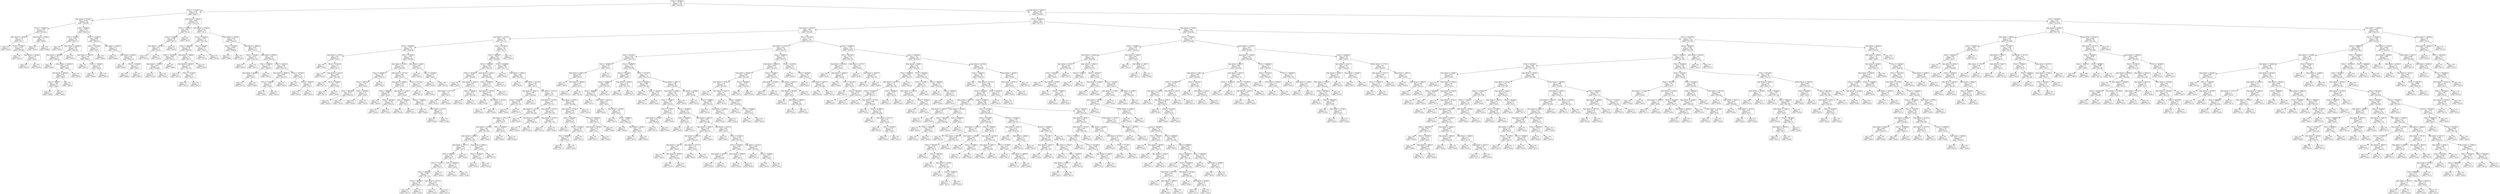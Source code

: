 digraph Tree {
node [shape=box] ;
0 [label="Price <= 267049.5\nmse = 11.538\nsamples = 718\nvalue = 2015.827"] ;
1 [label="Price <= 172500.0\nmse = 15.16\nsamples = 61\nvalue = 2008.77"] ;
0 -> 1 [labeldistance=2.5, labelangle=45, headlabel="True"] ;
2 [label="Kms_driven <= 57500.0\nmse = 10.782\nsamples = 29\nvalue = 2005.897"] ;
1 -> 2 ;
3 [label="Price <= 110000.0\nmse = 4.556\nsamples = 6\nvalue = 2010.333"] ;
2 -> 3 ;
4 [label="Kms_driven <= 32500.0\nmse = 2.25\nsamples = 4\nvalue = 2011.5"] ;
3 -> 4 ;
5 [label="mse = 0.0\nsamples = 1\nvalue = 2014.0"] ;
4 -> 5 ;
6 [label="Price <= 87500.0\nmse = 0.222\nsamples = 3\nvalue = 2010.667"] ;
4 -> 6 ;
7 [label="mse = 0.0\nsamples = 1\nvalue = 2011.0"] ;
6 -> 7 ;
8 [label="Kms_driven <= 45000.0\nmse = 0.25\nsamples = 2\nvalue = 2010.5"] ;
6 -> 8 ;
9 [label="mse = 0.0\nsamples = 1\nvalue = 2011.0"] ;
8 -> 9 ;
10 [label="mse = 0.0\nsamples = 1\nvalue = 2010.0"] ;
8 -> 10 ;
11 [label="Kms_driven <= 51000.0\nmse = 1.0\nsamples = 2\nvalue = 2008.0"] ;
3 -> 11 ;
12 [label="mse = 0.0\nsamples = 1\nvalue = 2007.0"] ;
11 -> 12 ;
13 [label="mse = 0.0\nsamples = 1\nvalue = 2009.0"] ;
11 -> 13 ;
14 [label="Price <= 93000.0\nmse = 5.932\nsamples = 23\nvalue = 2004.739"] ;
2 -> 14 ;
15 [label="Price <= 62000.0\nmse = 6.49\nsamples = 14\nvalue = 2003.714"] ;
14 -> 15 ;
16 [label="mse = 0.0\nsamples = 1\nvalue = 2001.0"] ;
15 -> 16 ;
17 [label="Kms_driven <= 160000.0\nmse = 6.379\nsamples = 13\nvalue = 2003.923"] ;
15 -> 17 ;
18 [label="Kms_driven <= 82000.0\nmse = 6.139\nsamples = 12\nvalue = 2004.167"] ;
17 -> 18 ;
19 [label="mse = 0.0\nsamples = 1\nvalue = 2006.0"] ;
18 -> 19 ;
20 [label="Kms_driven <= 116626.0\nmse = 6.364\nsamples = 11\nvalue = 2004.0"] ;
18 -> 20 ;
21 [label="Kms_driven <= 96626.0\nmse = 6.89\nsamples = 10\nvalue = 2004.1"] ;
20 -> 21 ;
22 [label="Price <= 74000.0\nmse = 7.556\nsamples = 9\nvalue = 2004.0"] ;
21 -> 22 ;
23 [label="mse = 6.5\nsamples = 4\nvalue = 2004.0"] ;
22 -> 23 ;
24 [label="mse = 8.4\nsamples = 5\nvalue = 2004.0"] ;
22 -> 24 ;
25 [label="mse = 0.0\nsamples = 1\nvalue = 2005.0"] ;
21 -> 25 ;
26 [label="mse = 0.0\nsamples = 1\nvalue = 2003.0"] ;
20 -> 26 ;
27 [label="mse = 0.0\nsamples = 1\nvalue = 2001.0"] ;
17 -> 27 ;
28 [label="Price <= 152500.0\nmse = 0.889\nsamples = 9\nvalue = 2006.333"] ;
14 -> 28 ;
29 [label="Price <= 147500.0\nmse = 0.4\nsamples = 5\nvalue = 2007.0"] ;
28 -> 29 ;
30 [label="Kms_driven <= 70500.0\nmse = 0.188\nsamples = 4\nvalue = 2006.75"] ;
29 -> 30 ;
31 [label="mse = 0.0\nsamples = 2\nvalue = 2007.0"] ;
30 -> 31 ;
32 [label="Price <= 132000.0\nmse = 0.25\nsamples = 2\nvalue = 2006.5"] ;
30 -> 32 ;
33 [label="mse = 0.0\nsamples = 1\nvalue = 2006.0"] ;
32 -> 33 ;
34 [label="mse = 0.0\nsamples = 1\nvalue = 2007.0"] ;
32 -> 34 ;
35 [label="mse = 0.0\nsamples = 1\nvalue = 2008.0"] ;
29 -> 35 ;
36 [label="Kms_driven <= 81000.0\nmse = 0.25\nsamples = 4\nvalue = 2005.5"] ;
28 -> 36 ;
37 [label="mse = 0.0\nsamples = 1\nvalue = 2006.0"] ;
36 -> 37 ;
38 [label="Kms_driven <= 83500.0\nmse = 0.222\nsamples = 3\nvalue = 2005.333"] ;
36 -> 38 ;
39 [label="mse = 0.0\nsamples = 1\nvalue = 2005.0"] ;
38 -> 39 ;
40 [label="Price <= 157000.0\nmse = 0.25\nsamples = 2\nvalue = 2005.5"] ;
38 -> 40 ;
41 [label="mse = 0.0\nsamples = 1\nvalue = 2006.0"] ;
40 -> 41 ;
42 [label="mse = 0.0\nsamples = 1\nvalue = 2005.0"] ;
40 -> 42 ;
43 [label="Kms_driven <= 39922.5\nmse = 4.859\nsamples = 32\nvalue = 2011.375"] ;
1 -> 43 ;
44 [label="Price <= 255249.5\nmse = 0.64\nsamples = 5\nvalue = 2013.4"] ;
43 -> 44 ;
45 [label="Price <= 216944.0\nmse = 0.188\nsamples = 4\nvalue = 2013.75"] ;
44 -> 45 ;
46 [label="Kms_driven <= 34765.0\nmse = 0.25\nsamples = 2\nvalue = 2013.5"] ;
45 -> 46 ;
47 [label="mse = 0.0\nsamples = 1\nvalue = 2013.0"] ;
46 -> 47 ;
48 [label="mse = 0.0\nsamples = 1\nvalue = 2014.0"] ;
46 -> 48 ;
49 [label="mse = 0.0\nsamples = 2\nvalue = 2014.0"] ;
45 -> 49 ;
50 [label="mse = 0.0\nsamples = 1\nvalue = 2012.0"] ;
44 -> 50 ;
51 [label="Kms_driven <= 70500.0\nmse = 4.741\nsamples = 27\nvalue = 2011.0"] ;
43 -> 51 ;
52 [label="Price <= 230549.5\nmse = 2.576\nsamples = 12\nvalue = 2011.583"] ;
51 -> 52 ;
53 [label="Price <= 194500.0\nmse = 0.734\nsamples = 8\nvalue = 2010.625"] ;
52 -> 53 ;
54 [label="Price <= 187500.0\nmse = 0.688\nsamples = 4\nvalue = 2010.25"] ;
53 -> 54 ;
55 [label="Kms_driven <= 50000.0\nmse = 0.222\nsamples = 3\nvalue = 2010.667"] ;
54 -> 55 ;
56 [label="mse = 0.0\nsamples = 1\nvalue = 2010.0"] ;
55 -> 56 ;
57 [label="mse = 0.0\nsamples = 2\nvalue = 2011.0"] ;
55 -> 57 ;
58 [label="mse = 0.0\nsamples = 1\nvalue = 2009.0"] ;
54 -> 58 ;
59 [label="Kms_driven <= 58000.0\nmse = 0.5\nsamples = 4\nvalue = 2011.0"] ;
53 -> 59 ;
60 [label="Kms_driven <= 48000.0\nmse = 0.222\nsamples = 3\nvalue = 2011.333"] ;
59 -> 60 ;
61 [label="mse = 0.0\nsamples = 1\nvalue = 2011.0"] ;
60 -> 61 ;
62 [label="Price <= 212500.0\nmse = 0.25\nsamples = 2\nvalue = 2011.5"] ;
60 -> 62 ;
63 [label="mse = 0.0\nsamples = 1\nvalue = 2012.0"] ;
62 -> 63 ;
64 [label="mse = 0.0\nsamples = 1\nvalue = 2011.0"] ;
62 -> 64 ;
65 [label="mse = 0.0\nsamples = 1\nvalue = 2010.0"] ;
59 -> 65 ;
66 [label="Price <= 243049.5\nmse = 0.75\nsamples = 4\nvalue = 2013.5"] ;
52 -> 66 ;
67 [label="mse = 0.0\nsamples = 1\nvalue = 2015.0"] ;
66 -> 67 ;
68 [label="mse = 0.0\nsamples = 3\nvalue = 2013.0"] ;
66 -> 68 ;
69 [label="Kms_driven <= 78500.0\nmse = 5.982\nsamples = 15\nvalue = 2010.533"] ;
51 -> 69 ;
70 [label="Price <= 257500.0\nmse = 0.889\nsamples = 3\nvalue = 2008.667"] ;
69 -> 70 ;
71 [label="mse = 0.0\nsamples = 2\nvalue = 2008.0"] ;
70 -> 71 ;
72 [label="mse = 0.0\nsamples = 1\nvalue = 2010.0"] ;
70 -> 72 ;
73 [label="Kms_driven <= 84650.5\nmse = 6.167\nsamples = 12\nvalue = 2011.0"] ;
69 -> 73 ;
74 [label="Price <= 224149.5\nmse = 0.222\nsamples = 3\nvalue = 2012.333"] ;
73 -> 74 ;
75 [label="mse = 0.0\nsamples = 1\nvalue = 2013.0"] ;
74 -> 75 ;
76 [label="mse = 0.0\nsamples = 2\nvalue = 2012.0"] ;
74 -> 76 ;
77 [label="Kms_driven <= 87000.0\nmse = 7.358\nsamples = 9\nvalue = 2010.556"] ;
73 -> 77 ;
78 [label="Price <= 220000.0\nmse = 4.222\nsamples = 3\nvalue = 2009.333"] ;
77 -> 78 ;
79 [label="Kms_driven <= 85500.0\nmse = 2.25\nsamples = 2\nvalue = 2010.5"] ;
78 -> 79 ;
80 [label="mse = 0.0\nsamples = 1\nvalue = 2012.0"] ;
79 -> 80 ;
81 [label="mse = 0.0\nsamples = 1\nvalue = 2009.0"] ;
79 -> 81 ;
82 [label="mse = 0.0\nsamples = 1\nvalue = 2007.0"] ;
78 -> 82 ;
83 [label="Price <= 212500.0\nmse = 7.806\nsamples = 6\nvalue = 2011.167"] ;
77 -> 83 ;
84 [label="Kms_driven <= 89000.0\nmse = 6.889\nsamples = 3\nvalue = 2012.333"] ;
83 -> 84 ;
85 [label="Price <= 178000.0\nmse = 0.25\nsamples = 2\nvalue = 2010.5"] ;
84 -> 85 ;
86 [label="mse = 0.0\nsamples = 1\nvalue = 2010.0"] ;
85 -> 86 ;
87 [label="mse = 0.0\nsamples = 1\nvalue = 2011.0"] ;
85 -> 87 ;
88 [label="mse = 0.0\nsamples = 1\nvalue = 2016.0"] ;
84 -> 88 ;
89 [label="Price <= 227500.0\nmse = 6.0\nsamples = 3\nvalue = 2010.0"] ;
83 -> 89 ;
90 [label="mse = 0.0\nsamples = 1\nvalue = 2007.0"] ;
89 -> 90 ;
91 [label="Price <= 245000.0\nmse = 2.25\nsamples = 2\nvalue = 2011.5"] ;
89 -> 91 ;
92 [label="mse = 0.0\nsamples = 1\nvalue = 2013.0"] ;
91 -> 92 ;
93 [label="mse = 0.0\nsamples = 1\nvalue = 2010.0"] ;
91 -> 93 ;
94 [label="Kms_driven <= 63514.5\nmse = 6.149\nsamples = 657\nvalue = 2016.482"] ;
0 -> 94 [labeldistance=2.5, labelangle=-45, headlabel="False"] ;
95 [label="Price <= 639449.0\nmse = 4.107\nsamples = 496\nvalue = 2017.173"] ;
94 -> 95 ;
96 [label="Kms_driven <= 26730.5\nmse = 3.66\nsamples = 278\nvalue = 2016.381"] ;
95 -> 96 ;
97 [label="Kms_driven <= 13707.0\nmse = 2.662\nsamples = 97\nvalue = 2017.515"] ;
96 -> 97 ;
98 [label="Price <= 394349.0\nmse = 2.871\nsamples = 32\nvalue = 2018.562"] ;
97 -> 98 ;
99 [label="Kms_driven <= 1615.0\nmse = 3.04\nsamples = 5\nvalue = 2016.4"] ;
98 -> 99 ;
100 [label="mse = 0.0\nsamples = 1\nvalue = 2014.0"] ;
99 -> 100 ;
101 [label="Price <= 311049.0\nmse = 2.0\nsamples = 4\nvalue = 2017.0"] ;
99 -> 101 ;
102 [label="mse = 0.0\nsamples = 1\nvalue = 2015.0"] ;
101 -> 102 ;
103 [label="Kms_driven <= 3415.0\nmse = 0.889\nsamples = 3\nvalue = 2017.667"] ;
101 -> 103 ;
104 [label="mse = 0.0\nsamples = 1\nvalue = 2017.0"] ;
103 -> 104 ;
105 [label="Price <= 334849.5\nmse = 1.0\nsamples = 2\nvalue = 2018.0"] ;
103 -> 105 ;
106 [label="mse = 0.0\nsamples = 1\nvalue = 2017.0"] ;
105 -> 106 ;
107 [label="mse = 0.0\nsamples = 1\nvalue = 2019.0"] ;
105 -> 107 ;
108 [label="Price <= 574549.5\nmse = 1.813\nsamples = 27\nvalue = 2018.963"] ;
98 -> 108 ;
109 [label="Kms_driven <= 5316.0\nmse = 1.415\nsamples = 24\nvalue = 2019.208"] ;
108 -> 109 ;
110 [label="Price <= 509599.0\nmse = 1.109\nsamples = 8\nvalue = 2020.125"] ;
109 -> 110 ;
111 [label="Price <= 495749.5\nmse = 1.04\nsamples = 5\nvalue = 2019.6"] ;
110 -> 111 ;
112 [label="Price <= 485749.5\nmse = 0.222\nsamples = 3\nvalue = 2020.333"] ;
111 -> 112 ;
113 [label="mse = 0.0\nsamples = 2\nvalue = 2020.0"] ;
112 -> 113 ;
114 [label="mse = 0.0\nsamples = 1\nvalue = 2021.0"] ;
112 -> 114 ;
115 [label="Price <= 502299.5\nmse = 0.25\nsamples = 2\nvalue = 2018.5"] ;
111 -> 115 ;
116 [label="mse = 0.0\nsamples = 1\nvalue = 2018.0"] ;
115 -> 116 ;
117 [label="mse = 0.0\nsamples = 1\nvalue = 2019.0"] ;
115 -> 117 ;
118 [label="mse = 0.0\nsamples = 3\nvalue = 2021.0"] ;
110 -> 118 ;
119 [label="Kms_driven <= 12779.0\nmse = 0.938\nsamples = 16\nvalue = 2018.75"] ;
109 -> 119 ;
120 [label="Kms_driven <= 8960.0\nmse = 0.536\nsamples = 14\nvalue = 2018.5"] ;
119 -> 120 ;
121 [label="Price <= 456949.5\nmse = 0.286\nsamples = 7\nvalue = 2019.0"] ;
120 -> 121 ;
122 [label="mse = 0.0\nsamples = 1\nvalue = 2018.0"] ;
121 -> 122 ;
123 [label="Price <= 480199.5\nmse = 0.139\nsamples = 6\nvalue = 2019.167"] ;
121 -> 123 ;
124 [label="mse = 0.0\nsamples = 1\nvalue = 2020.0"] ;
123 -> 124 ;
125 [label="mse = 0.0\nsamples = 5\nvalue = 2019.0"] ;
123 -> 125 ;
126 [label="Kms_driven <= 11006.5\nmse = 0.286\nsamples = 7\nvalue = 2018.0"] ;
120 -> 126 ;
127 [label="Price <= 505649.0\nmse = 0.25\nsamples = 2\nvalue = 2017.5"] ;
126 -> 127 ;
128 [label="mse = 0.0\nsamples = 1\nvalue = 2018.0"] ;
127 -> 128 ;
129 [label="mse = 0.0\nsamples = 1\nvalue = 2017.0"] ;
127 -> 129 ;
130 [label="Price <= 474899.0\nmse = 0.16\nsamples = 5\nvalue = 2018.2"] ;
126 -> 130 ;
131 [label="mse = 0.0\nsamples = 3\nvalue = 2018.0"] ;
130 -> 131 ;
132 [label="Kms_driven <= 12251.0\nmse = 0.25\nsamples = 2\nvalue = 2018.5"] ;
130 -> 132 ;
133 [label="mse = 0.0\nsamples = 1\nvalue = 2019.0"] ;
132 -> 133 ;
134 [label="mse = 0.0\nsamples = 1\nvalue = 2018.0"] ;
132 -> 134 ;
135 [label="Price <= 477749.5\nmse = 0.25\nsamples = 2\nvalue = 2020.5"] ;
119 -> 135 ;
136 [label="mse = 0.0\nsamples = 1\nvalue = 2021.0"] ;
135 -> 136 ;
137 [label="mse = 0.0\nsamples = 1\nvalue = 2020.0"] ;
135 -> 137 ;
138 [label="Kms_driven <= 4495.5\nmse = 0.667\nsamples = 3\nvalue = 2017.0"] ;
108 -> 138 ;
139 [label="mse = 0.0\nsamples = 1\nvalue = 2018.0"] ;
138 -> 139 ;
140 [label="Price <= 614299.5\nmse = 0.25\nsamples = 2\nvalue = 2016.5"] ;
138 -> 140 ;
141 [label="mse = 0.0\nsamples = 1\nvalue = 2016.0"] ;
140 -> 141 ;
142 [label="mse = 0.0\nsamples = 1\nvalue = 2017.0"] ;
140 -> 142 ;
143 [label="Price <= 637249.0\nmse = 1.754\nsamples = 65\nvalue = 2017.0"] ;
97 -> 143 ;
144 [label="Price <= 380749.0\nmse = 1.638\nsamples = 64\nvalue = 2016.953"] ;
143 -> 144 ;
145 [label="Price <= 339749.0\nmse = 1.087\nsamples = 14\nvalue = 2016.357"] ;
144 -> 145 ;
146 [label="Price <= 312199.0\nmse = 0.859\nsamples = 8\nvalue = 2016.875"] ;
145 -> 146 ;
147 [label="mse = 0.0\nsamples = 3\nvalue = 2016.0"] ;
146 -> 147 ;
148 [label="Kms_driven <= 18392.5\nmse = 0.64\nsamples = 5\nvalue = 2017.4"] ;
146 -> 148 ;
149 [label="Kms_driven <= 16771.5\nmse = 1.0\nsamples = 2\nvalue = 2017.0"] ;
148 -> 149 ;
150 [label="mse = 0.0\nsamples = 1\nvalue = 2018.0"] ;
149 -> 150 ;
151 [label="mse = 0.0\nsamples = 1\nvalue = 2016.0"] ;
149 -> 151 ;
152 [label="Price <= 329149.0\nmse = 0.222\nsamples = 3\nvalue = 2017.667"] ;
148 -> 152 ;
153 [label="mse = 0.0\nsamples = 2\nvalue = 2018.0"] ;
152 -> 153 ;
154 [label="mse = 0.0\nsamples = 1\nvalue = 2017.0"] ;
152 -> 154 ;
155 [label="Kms_driven <= 25382.5\nmse = 0.556\nsamples = 6\nvalue = 2015.667"] ;
145 -> 155 ;
156 [label="Price <= 363999.0\nmse = 0.24\nsamples = 5\nvalue = 2015.4"] ;
155 -> 156 ;
157 [label="Kms_driven <= 18200.0\nmse = 0.222\nsamples = 3\nvalue = 2015.667"] ;
156 -> 157 ;
158 [label="mse = 0.0\nsamples = 1\nvalue = 2016.0"] ;
157 -> 158 ;
159 [label="Kms_driven <= 23324.5\nmse = 0.25\nsamples = 2\nvalue = 2015.5"] ;
157 -> 159 ;
160 [label="mse = 0.0\nsamples = 1\nvalue = 2015.0"] ;
159 -> 160 ;
161 [label="mse = 0.0\nsamples = 1\nvalue = 2016.0"] ;
159 -> 161 ;
162 [label="mse = 0.0\nsamples = 2\nvalue = 2015.0"] ;
156 -> 162 ;
163 [label="mse = 0.0\nsamples = 1\nvalue = 2017.0"] ;
155 -> 163 ;
164 [label="Price <= 405699.0\nmse = 1.666\nsamples = 50\nvalue = 2017.12"] ;
144 -> 164 ;
165 [label="mse = 0.0\nsamples = 2\nvalue = 2019.0"] ;
164 -> 165 ;
166 [label="Kms_driven <= 14083.0\nmse = 1.582\nsamples = 48\nvalue = 2017.042"] ;
164 -> 166 ;
167 [label="mse = 0.0\nsamples = 1\nvalue = 2019.0"] ;
166 -> 167 ;
168 [label="Kms_driven <= 16113.0\nmse = 1.532\nsamples = 47\nvalue = 2017.0"] ;
166 -> 168 ;
169 [label="Kms_driven <= 15941.5\nmse = 3.388\nsamples = 7\nvalue = 2016.429"] ;
168 -> 169 ;
170 [label="Price <= 421299.0\nmse = 0.139\nsamples = 6\nvalue = 2017.167"] ;
169 -> 170 ;
171 [label="mse = 0.0\nsamples = 1\nvalue = 2018.0"] ;
170 -> 171 ;
172 [label="mse = 0.0\nsamples = 5\nvalue = 2017.0"] ;
170 -> 172 ;
173 [label="mse = 0.0\nsamples = 1\nvalue = 2012.0"] ;
169 -> 173 ;
174 [label="Kms_driven <= 23274.0\nmse = 1.14\nsamples = 40\nvalue = 2017.1"] ;
168 -> 174 ;
175 [label="Kms_driven <= 21700.0\nmse = 1.432\nsamples = 27\nvalue = 2017.222"] ;
174 -> 175 ;
176 [label="Kms_driven <= 21577.0\nmse = 1.569\nsamples = 21\nvalue = 2017.048"] ;
175 -> 176 ;
177 [label="Kms_driven <= 21511.5\nmse = 1.16\nsamples = 20\nvalue = 2017.2"] ;
176 -> 177 ;
178 [label="Kms_driven <= 21258.5\nmse = 1.052\nsamples = 18\nvalue = 2017.056"] ;
177 -> 178 ;
179 [label="Kms_driven <= 20360.0\nmse = 1.027\nsamples = 16\nvalue = 2017.188"] ;
178 -> 179 ;
180 [label="Kms_driven <= 20125.5\nmse = 0.923\nsamples = 13\nvalue = 2017.0"] ;
179 -> 180 ;
181 [label="Price <= 585699.0\nmse = 0.81\nsamples = 10\nvalue = 2017.3"] ;
180 -> 181 ;
182 [label="Price <= 572799.5\nmse = 0.5\nsamples = 8\nvalue = 2017.0"] ;
181 -> 182 ;
183 [label="Price <= 540499.0\nmse = 0.408\nsamples = 7\nvalue = 2017.143"] ;
182 -> 183 ;
184 [label="Price <= 508299.0\nmse = 0.188\nsamples = 4\nvalue = 2016.75"] ;
183 -> 184 ;
185 [label="mse = 0.0\nsamples = 3\nvalue = 2017.0"] ;
184 -> 185 ;
186 [label="mse = 0.0\nsamples = 1\nvalue = 2016.0"] ;
184 -> 186 ;
187 [label="Kms_driven <= 19713.0\nmse = 0.222\nsamples = 3\nvalue = 2017.667"] ;
183 -> 187 ;
188 [label="mse = 0.0\nsamples = 2\nvalue = 2018.0"] ;
187 -> 188 ;
189 [label="mse = 0.0\nsamples = 1\nvalue = 2017.0"] ;
187 -> 189 ;
190 [label="mse = 0.0\nsamples = 1\nvalue = 2016.0"] ;
182 -> 190 ;
191 [label="Price <= 601849.0\nmse = 0.25\nsamples = 2\nvalue = 2018.5"] ;
181 -> 191 ;
192 [label="mse = 0.0\nsamples = 1\nvalue = 2018.0"] ;
191 -> 192 ;
193 [label="mse = 0.0\nsamples = 1\nvalue = 2019.0"] ;
191 -> 193 ;
194 [label="mse = 0.0\nsamples = 3\nvalue = 2016.0"] ;
180 -> 194 ;
195 [label="Kms_driven <= 20931.5\nmse = 0.667\nsamples = 3\nvalue = 2018.0"] ;
179 -> 195 ;
196 [label="Price <= 453649.0\nmse = 0.25\nsamples = 2\nvalue = 2018.5"] ;
195 -> 196 ;
197 [label="mse = 0.0\nsamples = 1\nvalue = 2019.0"] ;
196 -> 197 ;
198 [label="mse = 0.0\nsamples = 1\nvalue = 2018.0"] ;
196 -> 198 ;
199 [label="mse = 0.0\nsamples = 1\nvalue = 2017.0"] ;
195 -> 199 ;
200 [label="mse = 0.0\nsamples = 2\nvalue = 2016.0"] ;
178 -> 200 ;
201 [label="Price <= 542699.0\nmse = 0.25\nsamples = 2\nvalue = 2018.5"] ;
177 -> 201 ;
202 [label="mse = 0.0\nsamples = 1\nvalue = 2018.0"] ;
201 -> 202 ;
203 [label="mse = 0.0\nsamples = 1\nvalue = 2019.0"] ;
201 -> 203 ;
204 [label="mse = 0.0\nsamples = 1\nvalue = 2014.0"] ;
176 -> 204 ;
205 [label="Kms_driven <= 22078.5\nmse = 0.472\nsamples = 6\nvalue = 2017.833"] ;
175 -> 205 ;
206 [label="Kms_driven <= 21862.0\nmse = 0.222\nsamples = 3\nvalue = 2018.333"] ;
205 -> 206 ;
207 [label="mse = 0.0\nsamples = 2\nvalue = 2018.0"] ;
206 -> 207 ;
208 [label="mse = 0.0\nsamples = 1\nvalue = 2019.0"] ;
206 -> 208 ;
209 [label="Kms_driven <= 22725.0\nmse = 0.222\nsamples = 3\nvalue = 2017.333"] ;
205 -> 209 ;
210 [label="mse = 0.0\nsamples = 2\nvalue = 2017.0"] ;
209 -> 210 ;
211 [label="mse = 0.0\nsamples = 1\nvalue = 2018.0"] ;
209 -> 211 ;
212 [label="Kms_driven <= 26597.5\nmse = 0.438\nsamples = 13\nvalue = 2016.846"] ;
174 -> 212 ;
213 [label="Kms_driven <= 25706.5\nmse = 0.354\nsamples = 12\nvalue = 2016.75"] ;
212 -> 213 ;
214 [label="Price <= 446249.0\nmse = 0.25\nsamples = 6\nvalue = 2016.5"] ;
213 -> 214 ;
215 [label="mse = 0.0\nsamples = 2\nvalue = 2016.0"] ;
214 -> 215 ;
216 [label="Price <= 531949.0\nmse = 0.188\nsamples = 4\nvalue = 2016.75"] ;
214 -> 216 ;
217 [label="Price <= 484099.0\nmse = 0.25\nsamples = 2\nvalue = 2016.5"] ;
216 -> 217 ;
218 [label="mse = 0.0\nsamples = 1\nvalue = 2017.0"] ;
217 -> 218 ;
219 [label="mse = 0.0\nsamples = 1\nvalue = 2016.0"] ;
217 -> 219 ;
220 [label="mse = 0.0\nsamples = 2\nvalue = 2017.0"] ;
216 -> 220 ;
221 [label="Price <= 564549.0\nmse = 0.333\nsamples = 6\nvalue = 2017.0"] ;
213 -> 221 ;
222 [label="Kms_driven <= 26338.5\nmse = 0.16\nsamples = 5\nvalue = 2017.2"] ;
221 -> 222 ;
223 [label="mse = 0.0\nsamples = 4\nvalue = 2017.0"] ;
222 -> 223 ;
224 [label="mse = 0.0\nsamples = 1\nvalue = 2018.0"] ;
222 -> 224 ;
225 [label="mse = 0.0\nsamples = 1\nvalue = 2016.0"] ;
221 -> 225 ;
226 [label="mse = 0.0\nsamples = 1\nvalue = 2018.0"] ;
212 -> 226 ;
227 [label="mse = 0.0\nsamples = 1\nvalue = 2020.0"] ;
143 -> 227 ;
228 [label="Price <= 451749.0\nmse = 3.137\nsamples = 181\nvalue = 2015.773"] ;
96 -> 228 ;
229 [label="Kms_driven <= 53153.0\nmse = 3.922\nsamples = 78\nvalue = 2015.026"] ;
228 -> 229 ;
230 [label="Price <= 287543.5\nmse = 3.143\nsamples = 56\nvalue = 2015.518"] ;
229 -> 230 ;
231 [label="Price <= 282999.0\nmse = 1.36\nsamples = 5\nvalue = 2014.2"] ;
230 -> 231 ;
232 [label="Kms_driven <= 36837.0\nmse = 0.667\nsamples = 3\nvalue = 2015.0"] ;
231 -> 232 ;
233 [label="mse = 0.0\nsamples = 1\nvalue = 2016.0"] ;
232 -> 233 ;
234 [label="Kms_driven <= 46000.0\nmse = 0.25\nsamples = 2\nvalue = 2014.5"] ;
232 -> 234 ;
235 [label="mse = 0.0\nsamples = 1\nvalue = 2015.0"] ;
234 -> 235 ;
236 [label="mse = 0.0\nsamples = 1\nvalue = 2014.0"] ;
234 -> 236 ;
237 [label="mse = 0.0\nsamples = 2\nvalue = 2013.0"] ;
231 -> 237 ;
238 [label="Price <= 349899.0\nmse = 3.13\nsamples = 51\nvalue = 2015.647"] ;
230 -> 238 ;
239 [label="Price <= 331249.0\nmse = 0.964\nsamples = 14\nvalue = 2016.5"] ;
238 -> 239 ;
240 [label="Price <= 318099.0\nmse = 0.609\nsamples = 8\nvalue = 2015.875"] ;
239 -> 240 ;
241 [label="Price <= 289444.0\nmse = 0.472\nsamples = 6\nvalue = 2016.167"] ;
240 -> 241 ;
242 [label="mse = 0.0\nsamples = 1\nvalue = 2015.0"] ;
241 -> 242 ;
243 [label="Kms_driven <= 36761.5\nmse = 0.24\nsamples = 5\nvalue = 2016.4"] ;
241 -> 243 ;
244 [label="mse = 0.0\nsamples = 1\nvalue = 2016.0"] ;
243 -> 244 ;
245 [label="Kms_driven <= 39108.5\nmse = 0.25\nsamples = 4\nvalue = 2016.5"] ;
243 -> 245 ;
246 [label="mse = 0.0\nsamples = 1\nvalue = 2017.0"] ;
245 -> 246 ;
247 [label="Price <= 298999.5\nmse = 0.222\nsamples = 3\nvalue = 2016.333"] ;
245 -> 247 ;
248 [label="mse = 0.0\nsamples = 1\nvalue = 2016.0"] ;
247 -> 248 ;
249 [label="Kms_driven <= 43592.5\nmse = 0.25\nsamples = 2\nvalue = 2016.5"] ;
247 -> 249 ;
250 [label="mse = 0.0\nsamples = 1\nvalue = 2017.0"] ;
249 -> 250 ;
251 [label="mse = 0.0\nsamples = 1\nvalue = 2016.0"] ;
249 -> 251 ;
252 [label="mse = 0.0\nsamples = 2\nvalue = 2015.0"] ;
240 -> 252 ;
253 [label="Kms_driven <= 31865.0\nmse = 0.222\nsamples = 6\nvalue = 2017.333"] ;
239 -> 253 ;
254 [label="mse = 0.0\nsamples = 2\nvalue = 2018.0"] ;
253 -> 254 ;
255 [label="mse = 0.0\nsamples = 4\nvalue = 2017.0"] ;
253 -> 255 ;
256 [label="Price <= 357749.0\nmse = 3.57\nsamples = 37\nvalue = 2015.324"] ;
238 -> 256 ;
257 [label="Price <= 350443.5\nmse = 2.889\nsamples = 3\nvalue = 2011.667"] ;
256 -> 257 ;
258 [label="mse = 0.0\nsamples = 1\nvalue = 2014.0"] ;
257 -> 258 ;
259 [label="Price <= 354193.5\nmse = 0.25\nsamples = 2\nvalue = 2010.5"] ;
257 -> 259 ;
260 [label="mse = 0.0\nsamples = 1\nvalue = 2011.0"] ;
259 -> 260 ;
261 [label="mse = 0.0\nsamples = 1\nvalue = 2010.0"] ;
259 -> 261 ;
262 [label="Kms_driven <= 48671.5\nmse = 2.346\nsamples = 34\nvalue = 2015.647"] ;
256 -> 262 ;
263 [label="Kms_driven <= 48406.5\nmse = 2.44\nsamples = 29\nvalue = 2015.793"] ;
262 -> 263 ;
264 [label="Price <= 379049.5\nmse = 2.233\nsamples = 27\nvalue = 2015.63"] ;
263 -> 264 ;
265 [label="Price <= 371593.5\nmse = 0.24\nsamples = 5\nvalue = 2016.4"] ;
264 -> 265 ;
266 [label="Kms_driven <= 42328.5\nmse = 0.222\nsamples = 3\nvalue = 2016.667"] ;
265 -> 266 ;
267 [label="mse = 0.0\nsamples = 2\nvalue = 2017.0"] ;
266 -> 267 ;
268 [label="mse = 0.0\nsamples = 1\nvalue = 2016.0"] ;
266 -> 268 ;
269 [label="mse = 0.0\nsamples = 2\nvalue = 2016.0"] ;
265 -> 269 ;
270 [label="Price <= 397899.0\nmse = 2.521\nsamples = 22\nvalue = 2015.455"] ;
264 -> 270 ;
271 [label="Price <= 394699.0\nmse = 0.75\nsamples = 4\nvalue = 2014.5"] ;
270 -> 271 ;
272 [label="mse = 0.0\nsamples = 3\nvalue = 2015.0"] ;
271 -> 272 ;
273 [label="mse = 0.0\nsamples = 1\nvalue = 2013.0"] ;
271 -> 273 ;
274 [label="Kms_driven <= 34079.5\nmse = 2.667\nsamples = 18\nvalue = 2015.667"] ;
270 -> 274 ;
275 [label="Kms_driven <= 33687.0\nmse = 2.109\nsamples = 8\nvalue = 2015.125"] ;
274 -> 275 ;
276 [label="Kms_driven <= 30941.0\nmse = 1.673\nsamples = 7\nvalue = 2015.429"] ;
275 -> 276 ;
277 [label="Kms_driven <= 29170.5\nmse = 0.8\nsamples = 5\nvalue = 2015.0"] ;
276 -> 277 ;
278 [label="mse = 0.0\nsamples = 2\nvalue = 2016.0"] ;
277 -> 278 ;
279 [label="Kms_driven <= 30090.0\nmse = 0.222\nsamples = 3\nvalue = 2014.333"] ;
277 -> 279 ;
280 [label="mse = 0.0\nsamples = 1\nvalue = 2015.0"] ;
279 -> 280 ;
281 [label="mse = 0.0\nsamples = 2\nvalue = 2014.0"] ;
279 -> 281 ;
282 [label="Kms_driven <= 32377.0\nmse = 2.25\nsamples = 2\nvalue = 2016.5"] ;
276 -> 282 ;
283 [label="mse = 0.0\nsamples = 1\nvalue = 2018.0"] ;
282 -> 283 ;
284 [label="mse = 0.0\nsamples = 1\nvalue = 2015.0"] ;
282 -> 284 ;
285 [label="mse = 0.0\nsamples = 1\nvalue = 2013.0"] ;
275 -> 285 ;
286 [label="Kms_driven <= 35213.0\nmse = 2.69\nsamples = 10\nvalue = 2016.1"] ;
274 -> 286 ;
287 [label="mse = 0.0\nsamples = 2\nvalue = 2018.0"] ;
286 -> 287 ;
288 [label="Price <= 422500.0\nmse = 2.234\nsamples = 8\nvalue = 2015.625"] ;
286 -> 288 ;
289 [label="Price <= 412549.0\nmse = 0.96\nsamples = 5\nvalue = 2016.2"] ;
288 -> 289 ;
290 [label="Kms_driven <= 43557.0\nmse = 0.222\nsamples = 3\nvalue = 2015.667"] ;
289 -> 290 ;
291 [label="mse = 0.0\nsamples = 2\nvalue = 2016.0"] ;
290 -> 291 ;
292 [label="mse = 0.0\nsamples = 1\nvalue = 2015.0"] ;
290 -> 292 ;
293 [label="Kms_driven <= 46560.0\nmse = 1.0\nsamples = 2\nvalue = 2017.0"] ;
289 -> 293 ;
294 [label="mse = 0.0\nsamples = 1\nvalue = 2016.0"] ;
293 -> 294 ;
295 [label="mse = 0.0\nsamples = 1\nvalue = 2018.0"] ;
293 -> 295 ;
296 [label="Kms_driven <= 42532.5\nmse = 2.889\nsamples = 3\nvalue = 2014.667"] ;
288 -> 296 ;
297 [label="mse = 0.0\nsamples = 1\nvalue = 2017.0"] ;
296 -> 297 ;
298 [label="Price <= 433899.5\nmse = 0.25\nsamples = 2\nvalue = 2013.5"] ;
296 -> 298 ;
299 [label="mse = 0.0\nsamples = 1\nvalue = 2013.0"] ;
298 -> 299 ;
300 [label="mse = 0.0\nsamples = 1\nvalue = 2014.0"] ;
298 -> 300 ;
301 [label="mse = 0.0\nsamples = 2\nvalue = 2018.0"] ;
263 -> 301 ;
302 [label="Kms_driven <= 49196.0\nmse = 0.96\nsamples = 5\nvalue = 2014.8"] ;
262 -> 302 ;
303 [label="mse = 0.0\nsamples = 1\nvalue = 2013.0"] ;
302 -> 303 ;
304 [label="Price <= 408999.5\nmse = 0.188\nsamples = 4\nvalue = 2015.25"] ;
302 -> 304 ;
305 [label="mse = 0.0\nsamples = 2\nvalue = 2015.0"] ;
304 -> 305 ;
306 [label="Kms_driven <= 50846.5\nmse = 0.25\nsamples = 2\nvalue = 2015.5"] ;
304 -> 306 ;
307 [label="mse = 0.0\nsamples = 1\nvalue = 2015.0"] ;
306 -> 307 ;
308 [label="mse = 0.0\nsamples = 1\nvalue = 2016.0"] ;
306 -> 308 ;
309 [label="Price <= 418899.0\nmse = 3.721\nsamples = 22\nvalue = 2013.773"] ;
229 -> 309 ;
310 [label="Kms_driven <= 58381.0\nmse = 2.699\nsamples = 17\nvalue = 2013.353"] ;
309 -> 310 ;
311 [label="Kms_driven <= 56846.5\nmse = 2.469\nsamples = 9\nvalue = 2012.444"] ;
310 -> 311 ;
312 [label="Kms_driven <= 53761.0\nmse = 1.222\nsamples = 6\nvalue = 2013.333"] ;
311 -> 312 ;
313 [label="mse = 0.0\nsamples = 2\nvalue = 2012.0"] ;
312 -> 313 ;
314 [label="Kms_driven <= 54321.0\nmse = 0.5\nsamples = 4\nvalue = 2014.0"] ;
312 -> 314 ;
315 [label="mse = 0.0\nsamples = 1\nvalue = 2015.0"] ;
314 -> 315 ;
316 [label="Price <= 312899.5\nmse = 0.222\nsamples = 3\nvalue = 2013.667"] ;
314 -> 316 ;
317 [label="mse = 0.0\nsamples = 1\nvalue = 2014.0"] ;
316 -> 317 ;
318 [label="Price <= 362949.5\nmse = 0.25\nsamples = 2\nvalue = 2013.5"] ;
316 -> 318 ;
319 [label="mse = 0.0\nsamples = 1\nvalue = 2013.0"] ;
318 -> 319 ;
320 [label="mse = 0.0\nsamples = 1\nvalue = 2014.0"] ;
318 -> 320 ;
321 [label="Price <= 363999.5\nmse = 0.222\nsamples = 3\nvalue = 2010.667"] ;
311 -> 321 ;
322 [label="mse = 0.0\nsamples = 2\nvalue = 2011.0"] ;
321 -> 322 ;
323 [label="mse = 0.0\nsamples = 1\nvalue = 2010.0"] ;
321 -> 323 ;
324 [label="Price <= 321099.5\nmse = 0.984\nsamples = 8\nvalue = 2014.375"] ;
310 -> 324 ;
325 [label="Kms_driven <= 61038.5\nmse = 0.25\nsamples = 2\nvalue = 2015.5"] ;
324 -> 325 ;
326 [label="mse = 0.0\nsamples = 1\nvalue = 2015.0"] ;
325 -> 326 ;
327 [label="mse = 0.0\nsamples = 1\nvalue = 2016.0"] ;
325 -> 327 ;
328 [label="Kms_driven <= 60218.5\nmse = 0.667\nsamples = 6\nvalue = 2014.0"] ;
324 -> 328 ;
329 [label="Kms_driven <= 58766.5\nmse = 0.25\nsamples = 4\nvalue = 2014.5"] ;
328 -> 329 ;
330 [label="mse = 0.0\nsamples = 1\nvalue = 2014.0"] ;
329 -> 330 ;
331 [label="Kms_driven <= 59909.5\nmse = 0.222\nsamples = 3\nvalue = 2014.667"] ;
329 -> 331 ;
332 [label="mse = 0.0\nsamples = 2\nvalue = 2015.0"] ;
331 -> 332 ;
333 [label="mse = 0.0\nsamples = 1\nvalue = 2014.0"] ;
331 -> 333 ;
334 [label="mse = 0.0\nsamples = 2\nvalue = 2013.0"] ;
328 -> 334 ;
335 [label="Price <= 431799.0\nmse = 4.56\nsamples = 5\nvalue = 2015.2"] ;
309 -> 335 ;
336 [label="mse = 0.0\nsamples = 1\nvalue = 2019.0"] ;
335 -> 336 ;
337 [label="Price <= 443799.0\nmse = 1.188\nsamples = 4\nvalue = 2014.25"] ;
335 -> 337 ;
338 [label="mse = 0.0\nsamples = 1\nvalue = 2016.0"] ;
337 -> 338 ;
339 [label="Kms_driven <= 59975.5\nmse = 0.222\nsamples = 3\nvalue = 2013.667"] ;
337 -> 339 ;
340 [label="mse = 0.0\nsamples = 2\nvalue = 2014.0"] ;
339 -> 340 ;
341 [label="mse = 0.0\nsamples = 1\nvalue = 2013.0"] ;
339 -> 341 ;
342 [label="Price <= 470099.0\nmse = 1.797\nsamples = 103\nvalue = 2016.34"] ;
228 -> 342 ;
343 [label="Price <= 461149.5\nmse = 1.421\nsamples = 11\nvalue = 2017.182"] ;
342 -> 343 ;
344 [label="Kms_driven <= 35879.0\nmse = 0.917\nsamples = 6\nvalue = 2016.5"] ;
343 -> 344 ;
345 [label="mse = 0.0\nsamples = 1\nvalue = 2015.0"] ;
344 -> 345 ;
346 [label="Kms_driven <= 40819.0\nmse = 0.56\nsamples = 5\nvalue = 2016.8"] ;
344 -> 346 ;
347 [label="mse = 0.0\nsamples = 1\nvalue = 2018.0"] ;
346 -> 347 ;
348 [label="Price <= 454749.0\nmse = 0.25\nsamples = 4\nvalue = 2016.5"] ;
346 -> 348 ;
349 [label="mse = 0.0\nsamples = 1\nvalue = 2017.0"] ;
348 -> 349 ;
350 [label="Price <= 459199.5\nmse = 0.222\nsamples = 3\nvalue = 2016.333"] ;
348 -> 350 ;
351 [label="mse = 0.0\nsamples = 2\nvalue = 2016.0"] ;
350 -> 351 ;
352 [label="mse = 0.0\nsamples = 1\nvalue = 2017.0"] ;
350 -> 352 ;
353 [label="Kms_driven <= 36779.5\nmse = 0.8\nsamples = 5\nvalue = 2018.0"] ;
343 -> 353 ;
354 [label="mse = 0.0\nsamples = 2\nvalue = 2019.0"] ;
353 -> 354 ;
355 [label="Kms_driven <= 47647.5\nmse = 0.222\nsamples = 3\nvalue = 2017.333"] ;
353 -> 355 ;
356 [label="mse = 0.0\nsamples = 2\nvalue = 2017.0"] ;
355 -> 356 ;
357 [label="mse = 0.0\nsamples = 1\nvalue = 2018.0"] ;
355 -> 357 ;
358 [label="Price <= 493799.0\nmse = 1.747\nsamples = 92\nvalue = 2016.239"] ;
342 -> 358 ;
359 [label="Kms_driven <= 49991.5\nmse = 1.18\nsamples = 19\nvalue = 2015.632"] ;
358 -> 359 ;
360 [label="Price <= 492849.0\nmse = 0.854\nsamples = 12\nvalue = 2015.25"] ;
359 -> 360 ;
361 [label="Kms_driven <= 46773.0\nmse = 0.777\nsamples = 11\nvalue = 2015.364"] ;
360 -> 361 ;
362 [label="Price <= 472449.0\nmse = 0.543\nsamples = 9\nvalue = 2015.111"] ;
361 -> 362 ;
363 [label="mse = 0.0\nsamples = 2\nvalue = 2016.0"] ;
362 -> 363 ;
364 [label="Kms_driven <= 31138.0\nmse = 0.408\nsamples = 7\nvalue = 2014.857"] ;
362 -> 364 ;
365 [label="mse = 0.0\nsamples = 1\nvalue = 2016.0"] ;
364 -> 365 ;
366 [label="Price <= 472899.0\nmse = 0.222\nsamples = 6\nvalue = 2014.667"] ;
364 -> 366 ;
367 [label="mse = 0.0\nsamples = 1\nvalue = 2014.0"] ;
366 -> 367 ;
368 [label="Kms_driven <= 43712.5\nmse = 0.16\nsamples = 5\nvalue = 2014.8"] ;
366 -> 368 ;
369 [label="mse = 0.0\nsamples = 3\nvalue = 2015.0"] ;
368 -> 369 ;
370 [label="Price <= 474599.0\nmse = 0.25\nsamples = 2\nvalue = 2014.5"] ;
368 -> 370 ;
371 [label="mse = 0.0\nsamples = 1\nvalue = 2014.0"] ;
370 -> 371 ;
372 [label="mse = 0.0\nsamples = 1\nvalue = 2015.0"] ;
370 -> 372 ;
373 [label="Price <= 485449.0\nmse = 0.25\nsamples = 2\nvalue = 2016.5"] ;
361 -> 373 ;
374 [label="mse = 0.0\nsamples = 1\nvalue = 2017.0"] ;
373 -> 374 ;
375 [label="mse = 0.0\nsamples = 1\nvalue = 2016.0"] ;
373 -> 375 ;
376 [label="mse = 0.0\nsamples = 1\nvalue = 2014.0"] ;
360 -> 376 ;
377 [label="Price <= 483299.0\nmse = 1.061\nsamples = 7\nvalue = 2016.286"] ;
359 -> 377 ;
378 [label="Price <= 477999.5\nmse = 0.5\nsamples = 4\nvalue = 2017.0"] ;
377 -> 378 ;
379 [label="Kms_driven <= 57500.0\nmse = 0.222\nsamples = 3\nvalue = 2016.667"] ;
378 -> 379 ;
380 [label="mse = 0.0\nsamples = 1\nvalue = 2017.0"] ;
379 -> 380 ;
381 [label="Price <= 473449.5\nmse = 0.25\nsamples = 2\nvalue = 2016.5"] ;
379 -> 381 ;
382 [label="mse = 0.0\nsamples = 1\nvalue = 2017.0"] ;
381 -> 382 ;
383 [label="mse = 0.0\nsamples = 1\nvalue = 2016.0"] ;
381 -> 383 ;
384 [label="mse = 0.0\nsamples = 1\nvalue = 2018.0"] ;
378 -> 384 ;
385 [label="Price <= 488599.0\nmse = 0.222\nsamples = 3\nvalue = 2015.333"] ;
377 -> 385 ;
386 [label="mse = 0.0\nsamples = 1\nvalue = 2015.0"] ;
385 -> 386 ;
387 [label="Price <= 491849.0\nmse = 0.25\nsamples = 2\nvalue = 2015.5"] ;
385 -> 387 ;
388 [label="mse = 0.0\nsamples = 1\nvalue = 2016.0"] ;
387 -> 388 ;
389 [label="mse = 0.0\nsamples = 1\nvalue = 2015.0"] ;
387 -> 389 ;
390 [label="Kms_driven <= 61798.0\nmse = 1.774\nsamples = 73\nvalue = 2016.397"] ;
358 -> 390 ;
391 [label="Price <= 494549.5\nmse = 1.706\nsamples = 70\nvalue = 2016.329"] ;
390 -> 391 ;
392 [label="mse = 0.0\nsamples = 1\nvalue = 2019.0"] ;
391 -> 392 ;
393 [label="Kms_driven <= 61173.0\nmse = 1.626\nsamples = 69\nvalue = 2016.29"] ;
391 -> 393 ;
394 [label="Price <= 501899.0\nmse = 1.569\nsamples = 67\nvalue = 2016.343"] ;
393 -> 394 ;
395 [label="Kms_driven <= 38977.0\nmse = 2.204\nsamples = 7\nvalue = 2015.714"] ;
394 -> 395 ;
396 [label="Kms_driven <= 38347.0\nmse = 0.25\nsamples = 2\nvalue = 2017.5"] ;
395 -> 396 ;
397 [label="mse = 0.0\nsamples = 1\nvalue = 2017.0"] ;
396 -> 397 ;
398 [label="mse = 0.0\nsamples = 1\nvalue = 2018.0"] ;
396 -> 398 ;
399 [label="Kms_driven <= 41418.0\nmse = 1.2\nsamples = 5\nvalue = 2015.0"] ;
395 -> 399 ;
400 [label="Price <= 495149.5\nmse = 0.222\nsamples = 3\nvalue = 2015.667"] ;
399 -> 400 ;
401 [label="mse = 0.0\nsamples = 1\nvalue = 2016.0"] ;
400 -> 401 ;
402 [label="Price <= 498549.0\nmse = 0.25\nsamples = 2\nvalue = 2015.5"] ;
400 -> 402 ;
403 [label="mse = 0.0\nsamples = 1\nvalue = 2015.0"] ;
402 -> 403 ;
404 [label="mse = 0.0\nsamples = 1\nvalue = 2016.0"] ;
402 -> 404 ;
405 [label="Price <= 499499.5\nmse = 1.0\nsamples = 2\nvalue = 2014.0"] ;
399 -> 405 ;
406 [label="mse = 0.0\nsamples = 1\nvalue = 2013.0"] ;
405 -> 406 ;
407 [label="mse = 0.0\nsamples = 1\nvalue = 2015.0"] ;
405 -> 407 ;
408 [label="Price <= 563999.5\nmse = 1.443\nsamples = 60\nvalue = 2016.417"] ;
394 -> 408 ;
409 [label="Price <= 537299.0\nmse = 1.398\nsamples = 29\nvalue = 2016.655"] ;
408 -> 409 ;
410 [label="Price <= 521949.0\nmse = 1.266\nsamples = 17\nvalue = 2016.294"] ;
409 -> 410 ;
411 [label="Kms_driven <= 28257.5\nmse = 1.143\nsamples = 7\nvalue = 2017.0"] ;
410 -> 411 ;
412 [label="mse = 0.0\nsamples = 1\nvalue = 2015.0"] ;
411 -> 412 ;
413 [label="Kms_driven <= 53675.0\nmse = 0.556\nsamples = 6\nvalue = 2017.333"] ;
411 -> 413 ;
414 [label="Price <= 503199.0\nmse = 0.24\nsamples = 5\nvalue = 2017.6"] ;
413 -> 414 ;
415 [label="mse = 0.0\nsamples = 1\nvalue = 2018.0"] ;
414 -> 415 ;
416 [label="Price <= 508749.0\nmse = 0.25\nsamples = 4\nvalue = 2017.5"] ;
414 -> 416 ;
417 [label="mse = 0.0\nsamples = 1\nvalue = 2017.0"] ;
416 -> 417 ;
418 [label="Kms_driven <= 31190.5\nmse = 0.222\nsamples = 3\nvalue = 2017.667"] ;
416 -> 418 ;
419 [label="mse = 0.0\nsamples = 1\nvalue = 2018.0"] ;
418 -> 419 ;
420 [label="Price <= 520849.0\nmse = 0.25\nsamples = 2\nvalue = 2017.5"] ;
418 -> 420 ;
421 [label="mse = 0.0\nsamples = 1\nvalue = 2017.0"] ;
420 -> 421 ;
422 [label="mse = 0.0\nsamples = 1\nvalue = 2018.0"] ;
420 -> 422 ;
423 [label="mse = 0.0\nsamples = 1\nvalue = 2016.0"] ;
413 -> 423 ;
424 [label="Price <= 525049.5\nmse = 0.76\nsamples = 10\nvalue = 2015.8"] ;
410 -> 424 ;
425 [label="Kms_driven <= 37954.5\nmse = 0.667\nsamples = 3\nvalue = 2015.0"] ;
424 -> 425 ;
426 [label="mse = 0.0\nsamples = 1\nvalue = 2016.0"] ;
425 -> 426 ;
427 [label="Price <= 523999.5\nmse = 0.25\nsamples = 2\nvalue = 2014.5"] ;
425 -> 427 ;
428 [label="mse = 0.0\nsamples = 1\nvalue = 2015.0"] ;
427 -> 428 ;
429 [label="mse = 0.0\nsamples = 1\nvalue = 2014.0"] ;
427 -> 429 ;
430 [label="Kms_driven <= 45736.0\nmse = 0.408\nsamples = 7\nvalue = 2016.143"] ;
424 -> 430 ;
431 [label="Kms_driven <= 38452.5\nmse = 0.222\nsamples = 3\nvalue = 2015.667"] ;
430 -> 431 ;
432 [label="mse = 0.0\nsamples = 2\nvalue = 2016.0"] ;
431 -> 432 ;
433 [label="mse = 0.0\nsamples = 1\nvalue = 2015.0"] ;
431 -> 433 ;
434 [label="Price <= 527399.0\nmse = 0.25\nsamples = 4\nvalue = 2016.5"] ;
430 -> 434 ;
435 [label="mse = 0.0\nsamples = 1\nvalue = 2017.0"] ;
434 -> 435 ;
436 [label="Kms_driven <= 49985.0\nmse = 0.222\nsamples = 3\nvalue = 2016.333"] ;
434 -> 436 ;
437 [label="mse = 0.0\nsamples = 1\nvalue = 2017.0"] ;
436 -> 437 ;
438 [label="mse = 0.0\nsamples = 2\nvalue = 2016.0"] ;
436 -> 438 ;
439 [label="Price <= 543449.0\nmse = 1.139\nsamples = 12\nvalue = 2017.167"] ;
409 -> 439 ;
440 [label="Kms_driven <= 31857.5\nmse = 0.222\nsamples = 3\nvalue = 2018.333"] ;
439 -> 440 ;
441 [label="mse = 0.0\nsamples = 1\nvalue = 2018.0"] ;
440 -> 441 ;
442 [label="Kms_driven <= 44958.0\nmse = 0.25\nsamples = 2\nvalue = 2018.5"] ;
440 -> 442 ;
443 [label="mse = 0.0\nsamples = 1\nvalue = 2019.0"] ;
442 -> 443 ;
444 [label="mse = 0.0\nsamples = 1\nvalue = 2018.0"] ;
442 -> 444 ;
445 [label="Price <= 562699.0\nmse = 0.84\nsamples = 9\nvalue = 2016.778"] ;
439 -> 445 ;
446 [label="Price <= 551799.5\nmse = 0.734\nsamples = 8\nvalue = 2016.625"] ;
445 -> 446 ;
447 [label="Kms_driven <= 45670.5\nmse = 0.222\nsamples = 3\nvalue = 2017.333"] ;
446 -> 447 ;
448 [label="mse = 0.0\nsamples = 1\nvalue = 2018.0"] ;
447 -> 448 ;
449 [label="mse = 0.0\nsamples = 2\nvalue = 2017.0"] ;
447 -> 449 ;
450 [label="Kms_driven <= 37503.0\nmse = 0.56\nsamples = 5\nvalue = 2016.2"] ;
446 -> 450 ;
451 [label="mse = 0.0\nsamples = 1\nvalue = 2017.0"] ;
450 -> 451 ;
452 [label="Price <= 559549.0\nmse = 0.5\nsamples = 4\nvalue = 2016.0"] ;
450 -> 452 ;
453 [label="Kms_driven <= 51053.5\nmse = 0.222\nsamples = 3\nvalue = 2016.333"] ;
452 -> 453 ;
454 [label="mse = 0.0\nsamples = 2\nvalue = 2016.0"] ;
453 -> 454 ;
455 [label="mse = 0.0\nsamples = 1\nvalue = 2017.0"] ;
453 -> 455 ;
456 [label="mse = 0.0\nsamples = 1\nvalue = 2015.0"] ;
452 -> 456 ;
457 [label="mse = 0.0\nsamples = 1\nvalue = 2018.0"] ;
445 -> 457 ;
458 [label="Price <= 593549.5\nmse = 1.382\nsamples = 31\nvalue = 2016.194"] ;
408 -> 458 ;
459 [label="Kms_driven <= 39293.5\nmse = 0.544\nsamples = 13\nvalue = 2015.615"] ;
458 -> 459 ;
460 [label="Kms_driven <= 37415.5\nmse = 0.49\nsamples = 7\nvalue = 2015.286"] ;
459 -> 460 ;
461 [label="Price <= 570649.0\nmse = 0.25\nsamples = 6\nvalue = 2015.5"] ;
460 -> 461 ;
462 [label="mse = 0.0\nsamples = 2\nvalue = 2015.0"] ;
461 -> 462 ;
463 [label="Price <= 581599.0\nmse = 0.188\nsamples = 4\nvalue = 2015.75"] ;
461 -> 463 ;
464 [label="mse = 0.0\nsamples = 2\nvalue = 2016.0"] ;
463 -> 464 ;
465 [label="Kms_driven <= 34930.0\nmse = 0.25\nsamples = 2\nvalue = 2015.5"] ;
463 -> 465 ;
466 [label="mse = 0.0\nsamples = 1\nvalue = 2015.0"] ;
465 -> 466 ;
467 [label="mse = 0.0\nsamples = 1\nvalue = 2016.0"] ;
465 -> 467 ;
468 [label="mse = 0.0\nsamples = 1\nvalue = 2014.0"] ;
460 -> 468 ;
469 [label="Kms_driven <= 40509.5\nmse = 0.333\nsamples = 6\nvalue = 2016.0"] ;
459 -> 469 ;
470 [label="mse = 0.0\nsamples = 1\nvalue = 2017.0"] ;
469 -> 470 ;
471 [label="Kms_driven <= 48759.0\nmse = 0.16\nsamples = 5\nvalue = 2015.8"] ;
469 -> 471 ;
472 [label="mse = 0.0\nsamples = 3\nvalue = 2016.0"] ;
471 -> 472 ;
473 [label="Price <= 577149.5\nmse = 0.25\nsamples = 2\nvalue = 2015.5"] ;
471 -> 473 ;
474 [label="mse = 0.0\nsamples = 1\nvalue = 2016.0"] ;
473 -> 474 ;
475 [label="mse = 0.0\nsamples = 1\nvalue = 2015.0"] ;
473 -> 475 ;
476 [label="Kms_driven <= 32053.5\nmse = 1.571\nsamples = 18\nvalue = 2016.611"] ;
458 -> 476 ;
477 [label="Kms_driven <= 29074.0\nmse = 1.0\nsamples = 2\nvalue = 2015.0"] ;
476 -> 477 ;
478 [label="mse = 0.0\nsamples = 1\nvalue = 2016.0"] ;
477 -> 478 ;
479 [label="mse = 0.0\nsamples = 1\nvalue = 2014.0"] ;
477 -> 479 ;
480 [label="Price <= 600199.5\nmse = 1.277\nsamples = 16\nvalue = 2016.812"] ;
476 -> 480 ;
481 [label="Price <= 597449.5\nmse = 1.36\nsamples = 5\nvalue = 2016.2"] ;
480 -> 481 ;
482 [label="mse = 0.0\nsamples = 1\nvalue = 2018.0"] ;
481 -> 482 ;
483 [label="Kms_driven <= 49300.0\nmse = 0.688\nsamples = 4\nvalue = 2015.75"] ;
481 -> 483 ;
484 [label="mse = 0.0\nsamples = 2\nvalue = 2015.0"] ;
483 -> 484 ;
485 [label="Kms_driven <= 51000.0\nmse = 0.25\nsamples = 2\nvalue = 2016.5"] ;
483 -> 485 ;
486 [label="mse = 0.0\nsamples = 1\nvalue = 2017.0"] ;
485 -> 486 ;
487 [label="mse = 0.0\nsamples = 1\nvalue = 2016.0"] ;
485 -> 487 ;
488 [label="Price <= 606599.0\nmse = 0.992\nsamples = 11\nvalue = 2017.091"] ;
480 -> 488 ;
489 [label="mse = 0.0\nsamples = 1\nvalue = 2019.0"] ;
488 -> 489 ;
490 [label="Price <= 630899.0\nmse = 0.69\nsamples = 10\nvalue = 2016.9"] ;
488 -> 490 ;
491 [label="Price <= 616399.5\nmse = 0.694\nsamples = 7\nvalue = 2017.143"] ;
490 -> 491 ;
492 [label="mse = 0.0\nsamples = 1\nvalue = 2016.0"] ;
491 -> 492 ;
493 [label="Price <= 623449.0\nmse = 0.556\nsamples = 6\nvalue = 2017.333"] ;
491 -> 493 ;
494 [label="Kms_driven <= 45413.0\nmse = 0.667\nsamples = 3\nvalue = 2017.0"] ;
493 -> 494 ;
495 [label="mse = 0.0\nsamples = 1\nvalue = 2016.0"] ;
494 -> 495 ;
496 [label="Kms_driven <= 56930.5\nmse = 0.25\nsamples = 2\nvalue = 2017.5"] ;
494 -> 496 ;
497 [label="mse = 0.0\nsamples = 1\nvalue = 2018.0"] ;
496 -> 497 ;
498 [label="mse = 0.0\nsamples = 1\nvalue = 2017.0"] ;
496 -> 498 ;
499 [label="Kms_driven <= 37398.5\nmse = 0.222\nsamples = 3\nvalue = 2017.667"] ;
493 -> 499 ;
500 [label="mse = 0.0\nsamples = 1\nvalue = 2018.0"] ;
499 -> 500 ;
501 [label="Kms_driven <= 44466.5\nmse = 0.25\nsamples = 2\nvalue = 2017.5"] ;
499 -> 501 ;
502 [label="mse = 0.0\nsamples = 1\nvalue = 2017.0"] ;
501 -> 502 ;
503 [label="mse = 0.0\nsamples = 1\nvalue = 2018.0"] ;
501 -> 503 ;
504 [label="Price <= 636249.0\nmse = 0.222\nsamples = 3\nvalue = 2016.333"] ;
490 -> 504 ;
505 [label="mse = 0.0\nsamples = 1\nvalue = 2016.0"] ;
504 -> 505 ;
506 [label="Kms_driven <= 43988.0\nmse = 0.25\nsamples = 2\nvalue = 2016.5"] ;
504 -> 506 ;
507 [label="mse = 0.0\nsamples = 1\nvalue = 2016.0"] ;
506 -> 507 ;
508 [label="mse = 0.0\nsamples = 1\nvalue = 2017.0"] ;
506 -> 508 ;
509 [label="Price <= 561299.0\nmse = 0.25\nsamples = 2\nvalue = 2014.5"] ;
393 -> 509 ;
510 [label="mse = 0.0\nsamples = 1\nvalue = 2014.0"] ;
509 -> 510 ;
511 [label="mse = 0.0\nsamples = 1\nvalue = 2015.0"] ;
509 -> 511 ;
512 [label="Kms_driven <= 62566.5\nmse = 0.667\nsamples = 3\nvalue = 2018.0"] ;
390 -> 512 ;
513 [label="Kms_driven <= 61937.5\nmse = 0.25\nsamples = 2\nvalue = 2018.5"] ;
512 -> 513 ;
514 [label="mse = 0.0\nsamples = 1\nvalue = 2018.0"] ;
513 -> 514 ;
515 [label="mse = 0.0\nsamples = 1\nvalue = 2019.0"] ;
513 -> 515 ;
516 [label="mse = 0.0\nsamples = 1\nvalue = 2017.0"] ;
512 -> 516 ;
517 [label="Kms_driven <= 21409.5\nmse = 2.856\nsamples = 218\nvalue = 2018.183"] ;
95 -> 517 ;
518 [label="Price <= 755199.0\nmse = 2.193\nsamples = 72\nvalue = 2019.208"] ;
517 -> 518 ;
519 [label="Price <= 729099.0\nmse = 2.249\nsamples = 21\nvalue = 2018.524"] ;
518 -> 519 ;
520 [label="Kms_driven <= 13628.0\nmse = 1.275\nsamples = 18\nvalue = 2018.944"] ;
519 -> 520 ;
521 [label="Kms_driven <= 13501.5\nmse = 0.556\nsamples = 6\nvalue = 2018.333"] ;
520 -> 521 ;
522 [label="Price <= 679149.0\nmse = 0.24\nsamples = 5\nvalue = 2018.6"] ;
521 -> 522 ;
523 [label="mse = 0.0\nsamples = 2\nvalue = 2019.0"] ;
522 -> 523 ;
524 [label="Kms_driven <= 9399.5\nmse = 0.222\nsamples = 3\nvalue = 2018.333"] ;
522 -> 524 ;
525 [label="mse = 0.0\nsamples = 1\nvalue = 2018.0"] ;
524 -> 525 ;
526 [label="Price <= 700699.0\nmse = 0.25\nsamples = 2\nvalue = 2018.5"] ;
524 -> 526 ;
527 [label="mse = 0.0\nsamples = 1\nvalue = 2018.0"] ;
526 -> 527 ;
528 [label="mse = 0.0\nsamples = 1\nvalue = 2019.0"] ;
526 -> 528 ;
529 [label="mse = 0.0\nsamples = 1\nvalue = 2017.0"] ;
521 -> 529 ;
530 [label="Kms_driven <= 14945.0\nmse = 1.354\nsamples = 12\nvalue = 2019.25"] ;
520 -> 530 ;
531 [label="Price <= 712699.5\nmse = 2.25\nsamples = 2\nvalue = 2020.5"] ;
530 -> 531 ;
532 [label="mse = 0.0\nsamples = 1\nvalue = 2022.0"] ;
531 -> 532 ;
533 [label="mse = 0.0\nsamples = 1\nvalue = 2019.0"] ;
531 -> 533 ;
534 [label="Price <= 670249.0\nmse = 0.8\nsamples = 10\nvalue = 2019.0"] ;
530 -> 534 ;
535 [label="Kms_driven <= 18496.0\nmse = 1.0\nsamples = 2\nvalue = 2020.0"] ;
534 -> 535 ;
536 [label="mse = 0.0\nsamples = 1\nvalue = 2021.0"] ;
535 -> 536 ;
537 [label="mse = 0.0\nsamples = 1\nvalue = 2019.0"] ;
535 -> 537 ;
538 [label="Price <= 716149.0\nmse = 0.438\nsamples = 8\nvalue = 2018.75"] ;
534 -> 538 ;
539 [label="Kms_driven <= 17168.5\nmse = 0.4\nsamples = 5\nvalue = 2019.0"] ;
538 -> 539 ;
540 [label="Kms_driven <= 16145.5\nmse = 0.188\nsamples = 4\nvalue = 2019.25"] ;
539 -> 540 ;
541 [label="mse = 0.0\nsamples = 2\nvalue = 2019.0"] ;
540 -> 541 ;
542 [label="Kms_driven <= 16361.0\nmse = 0.25\nsamples = 2\nvalue = 2019.5"] ;
540 -> 542 ;
543 [label="mse = 0.0\nsamples = 1\nvalue = 2020.0"] ;
542 -> 543 ;
544 [label="mse = 0.0\nsamples = 1\nvalue = 2019.0"] ;
542 -> 544 ;
545 [label="mse = 0.0\nsamples = 1\nvalue = 2018.0"] ;
539 -> 545 ;
546 [label="Kms_driven <= 18680.5\nmse = 0.222\nsamples = 3\nvalue = 2018.333"] ;
538 -> 546 ;
547 [label="mse = 0.0\nsamples = 2\nvalue = 2018.0"] ;
546 -> 547 ;
548 [label="mse = 0.0\nsamples = 1\nvalue = 2019.0"] ;
546 -> 548 ;
549 [label="Kms_driven <= 13093.5\nmse = 0.667\nsamples = 3\nvalue = 2016.0"] ;
519 -> 549 ;
550 [label="mse = 0.0\nsamples = 1\nvalue = 2015.0"] ;
549 -> 550 ;
551 [label="Kms_driven <= 14897.5\nmse = 0.25\nsamples = 2\nvalue = 2016.5"] ;
549 -> 551 ;
552 [label="mse = 0.0\nsamples = 1\nvalue = 2017.0"] ;
551 -> 552 ;
553 [label="mse = 0.0\nsamples = 1\nvalue = 2016.0"] ;
551 -> 553 ;
554 [label="Kms_driven <= 13318.0\nmse = 1.897\nsamples = 51\nvalue = 2019.49"] ;
518 -> 554 ;
555 [label="Kms_driven <= 11646.0\nmse = 2.453\nsamples = 28\nvalue = 2019.893"] ;
554 -> 555 ;
556 [label="Kms_driven <= 9905.5\nmse = 2.686\nsamples = 22\nvalue = 2019.636"] ;
555 -> 556 ;
557 [label="Kms_driven <= 5391.5\nmse = 0.596\nsamples = 15\nvalue = 2020.067"] ;
556 -> 557 ;
558 [label="Price <= 1077999.0\nmse = 0.531\nsamples = 7\nvalue = 2019.571"] ;
557 -> 558 ;
559 [label="Kms_driven <= 1350.0\nmse = 0.24\nsamples = 5\nvalue = 2019.4"] ;
558 -> 559 ;
560 [label="mse = 0.0\nsamples = 1\nvalue = 2020.0"] ;
559 -> 560 ;
561 [label="Kms_driven <= 4598.5\nmse = 0.188\nsamples = 4\nvalue = 2019.25"] ;
559 -> 561 ;
562 [label="mse = 0.0\nsamples = 2\nvalue = 2019.0"] ;
561 -> 562 ;
563 [label="Price <= 813149.0\nmse = 0.25\nsamples = 2\nvalue = 2019.5"] ;
561 -> 563 ;
564 [label="mse = 0.0\nsamples = 1\nvalue = 2019.0"] ;
563 -> 564 ;
565 [label="mse = 0.0\nsamples = 1\nvalue = 2020.0"] ;
563 -> 565 ;
566 [label="Kms_driven <= 3191.0\nmse = 1.0\nsamples = 2\nvalue = 2020.0"] ;
558 -> 566 ;
567 [label="mse = 0.0\nsamples = 1\nvalue = 2019.0"] ;
566 -> 567 ;
568 [label="mse = 0.0\nsamples = 1\nvalue = 2021.0"] ;
566 -> 568 ;
569 [label="Price <= 945149.0\nmse = 0.25\nsamples = 8\nvalue = 2020.5"] ;
557 -> 569 ;
570 [label="mse = 0.0\nsamples = 2\nvalue = 2021.0"] ;
569 -> 570 ;
571 [label="Kms_driven <= 6435.0\nmse = 0.222\nsamples = 6\nvalue = 2020.333"] ;
569 -> 571 ;
572 [label="mse = 0.0\nsamples = 2\nvalue = 2021.0"] ;
571 -> 572 ;
573 [label="mse = 0.0\nsamples = 4\nvalue = 2020.0"] ;
571 -> 573 ;
574 [label="Kms_driven <= 10051.0\nmse = 5.918\nsamples = 7\nvalue = 2018.714"] ;
556 -> 574 ;
575 [label="Price <= 2474444.0\nmse = 16.0\nsamples = 2\nvalue = 2017.0"] ;
574 -> 575 ;
576 [label="mse = 0.0\nsamples = 1\nvalue = 2013.0"] ;
575 -> 576 ;
577 [label="mse = 0.0\nsamples = 1\nvalue = 2021.0"] ;
575 -> 577 ;
578 [label="Price <= 1792499.0\nmse = 0.24\nsamples = 5\nvalue = 2019.4"] ;
574 -> 578 ;
579 [label="Kms_driven <= 10451.5\nmse = 0.222\nsamples = 3\nvalue = 2019.667"] ;
578 -> 579 ;
580 [label="mse = 0.0\nsamples = 1\nvalue = 2019.0"] ;
579 -> 580 ;
581 [label="mse = 0.0\nsamples = 2\nvalue = 2020.0"] ;
579 -> 581 ;
582 [label="mse = 0.0\nsamples = 2\nvalue = 2019.0"] ;
578 -> 582 ;
583 [label="Price <= 1046649.5\nmse = 0.472\nsamples = 6\nvalue = 2020.833"] ;
555 -> 583 ;
584 [label="Price <= 972500.0\nmse = 0.222\nsamples = 3\nvalue = 2020.333"] ;
583 -> 584 ;
585 [label="mse = 0.0\nsamples = 1\nvalue = 2020.0"] ;
584 -> 585 ;
586 [label="Kms_driven <= 12489.0\nmse = 0.25\nsamples = 2\nvalue = 2020.5"] ;
584 -> 586 ;
587 [label="mse = 0.0\nsamples = 1\nvalue = 2021.0"] ;
586 -> 587 ;
588 [label="mse = 0.0\nsamples = 1\nvalue = 2020.0"] ;
586 -> 588 ;
589 [label="Price <= 1300000.0\nmse = 0.222\nsamples = 3\nvalue = 2021.333"] ;
583 -> 589 ;
590 [label="mse = 0.0\nsamples = 1\nvalue = 2021.0"] ;
589 -> 590 ;
591 [label="Kms_driven <= 12604.0\nmse = 0.25\nsamples = 2\nvalue = 2021.5"] ;
589 -> 591 ;
592 [label="mse = 0.0\nsamples = 1\nvalue = 2021.0"] ;
591 -> 592 ;
593 [label="mse = 0.0\nsamples = 1\nvalue = 2022.0"] ;
591 -> 593 ;
594 [label="Price <= 1194349.0\nmse = 0.783\nsamples = 23\nvalue = 2019.0"] ;
554 -> 594 ;
595 [label="Kms_driven <= 19511.5\nmse = 0.793\nsamples = 11\nvalue = 2018.545"] ;
594 -> 595 ;
596 [label="Kms_driven <= 16905.5\nmse = 0.222\nsamples = 9\nvalue = 2018.333"] ;
595 -> 596 ;
597 [label="Kms_driven <= 15810.5\nmse = 0.245\nsamples = 7\nvalue = 2018.429"] ;
596 -> 597 ;
598 [label="Price <= 822500.0\nmse = 0.222\nsamples = 6\nvalue = 2018.333"] ;
597 -> 598 ;
599 [label="mse = 0.0\nsamples = 1\nvalue = 2019.0"] ;
598 -> 599 ;
600 [label="Price <= 1085499.0\nmse = 0.16\nsamples = 5\nvalue = 2018.2"] ;
598 -> 600 ;
601 [label="mse = 0.0\nsamples = 3\nvalue = 2018.0"] ;
600 -> 601 ;
602 [label="Kms_driven <= 13760.0\nmse = 0.25\nsamples = 2\nvalue = 2018.5"] ;
600 -> 602 ;
603 [label="mse = 0.0\nsamples = 1\nvalue = 2018.0"] ;
602 -> 603 ;
604 [label="mse = 0.0\nsamples = 1\nvalue = 2019.0"] ;
602 -> 604 ;
605 [label="mse = 0.0\nsamples = 1\nvalue = 2019.0"] ;
597 -> 605 ;
606 [label="mse = 0.0\nsamples = 2\nvalue = 2018.0"] ;
596 -> 606 ;
607 [label="Kms_driven <= 20580.0\nmse = 2.25\nsamples = 2\nvalue = 2019.5"] ;
595 -> 607 ;
608 [label="mse = 0.0\nsamples = 1\nvalue = 2021.0"] ;
607 -> 608 ;
609 [label="mse = 0.0\nsamples = 1\nvalue = 2018.0"] ;
607 -> 609 ;
610 [label="Kms_driven <= 17701.5\nmse = 0.41\nsamples = 12\nvalue = 2019.417"] ;
594 -> 610 ;
611 [label="Kms_driven <= 15511.5\nmse = 0.204\nsamples = 7\nvalue = 2019.714"] ;
610 -> 611 ;
612 [label="Price <= 1728299.0\nmse = 0.222\nsamples = 3\nvalue = 2019.333"] ;
611 -> 612 ;
613 [label="mse = 0.0\nsamples = 2\nvalue = 2019.0"] ;
612 -> 613 ;
614 [label="mse = 0.0\nsamples = 1\nvalue = 2020.0"] ;
612 -> 614 ;
615 [label="mse = 0.0\nsamples = 4\nvalue = 2020.0"] ;
611 -> 615 ;
616 [label="Kms_driven <= 18951.5\nmse = 0.4\nsamples = 5\nvalue = 2019.0"] ;
610 -> 616 ;
617 [label="mse = 0.0\nsamples = 1\nvalue = 2018.0"] ;
616 -> 617 ;
618 [label="Kms_driven <= 19665.0\nmse = 0.188\nsamples = 4\nvalue = 2019.25"] ;
616 -> 618 ;
619 [label="mse = 0.0\nsamples = 1\nvalue = 2020.0"] ;
618 -> 619 ;
620 [label="mse = 0.0\nsamples = 3\nvalue = 2019.0"] ;
618 -> 620 ;
621 [label="Price <= 1019749.0\nmse = 2.41\nsamples = 146\nvalue = 2017.678"] ;
517 -> 621 ;
622 [label="Price <= 993199.5\nmse = 2.588\nsamples = 105\nvalue = 2017.429"] ;
621 -> 622 ;
623 [label="Price <= 791999.5\nmse = 2.231\nsamples = 103\nvalue = 2017.495"] ;
622 -> 623 ;
624 [label="Price <= 645749.0\nmse = 1.666\nsamples = 58\nvalue = 2017.241"] ;
623 -> 624 ;
625 [label="Kms_driven <= 28488.5\nmse = 0.917\nsamples = 6\nvalue = 2018.5"] ;
624 -> 625 ;
626 [label="mse = 0.0\nsamples = 1\nvalue = 2020.0"] ;
625 -> 626 ;
627 [label="Kms_driven <= 33820.0\nmse = 0.56\nsamples = 5\nvalue = 2018.2"] ;
625 -> 627 ;
628 [label="Price <= 642649.0\nmse = 0.25\nsamples = 2\nvalue = 2018.5"] ;
627 -> 628 ;
629 [label="mse = 0.0\nsamples = 1\nvalue = 2019.0"] ;
628 -> 629 ;
630 [label="mse = 0.0\nsamples = 1\nvalue = 2018.0"] ;
628 -> 630 ;
631 [label="Kms_driven <= 37998.0\nmse = 0.667\nsamples = 3\nvalue = 2018.0"] ;
627 -> 631 ;
632 [label="mse = 0.0\nsamples = 1\nvalue = 2017.0"] ;
631 -> 632 ;
633 [label="Kms_driven <= 47263.0\nmse = 0.25\nsamples = 2\nvalue = 2018.5"] ;
631 -> 633 ;
634 [label="mse = 0.0\nsamples = 1\nvalue = 2019.0"] ;
633 -> 634 ;
635 [label="mse = 0.0\nsamples = 1\nvalue = 2018.0"] ;
633 -> 635 ;
636 [label="Kms_driven <= 35638.5\nmse = 1.548\nsamples = 52\nvalue = 2017.096"] ;
624 -> 636 ;
637 [label="Kms_driven <= 33756.0\nmse = 1.287\nsamples = 27\nvalue = 2017.481"] ;
636 -> 637 ;
638 [label="Price <= 727099.0\nmse = 1.347\nsamples = 21\nvalue = 2017.286"] ;
637 -> 638 ;
639 [label="Price <= 721349.5\nmse = 1.25\nsamples = 18\nvalue = 2017.5"] ;
638 -> 639 ;
640 [label="Kms_driven <= 23335.5\nmse = 0.812\nsamples = 16\nvalue = 2017.25"] ;
639 -> 640 ;
641 [label="mse = 0.0\nsamples = 2\nvalue = 2018.0"] ;
640 -> 641 ;
642 [label="Kms_driven <= 29402.0\nmse = 0.837\nsamples = 14\nvalue = 2017.143"] ;
640 -> 642 ;
643 [label="Price <= 665549.0\nmse = 0.49\nsamples = 7\nvalue = 2016.714"] ;
642 -> 643 ;
644 [label="mse = 0.0\nsamples = 1\nvalue = 2018.0"] ;
643 -> 644 ;
645 [label="Price <= 678799.0\nmse = 0.25\nsamples = 6\nvalue = 2016.5"] ;
643 -> 645 ;
646 [label="mse = 0.0\nsamples = 2\nvalue = 2016.0"] ;
645 -> 646 ;
647 [label="Kms_driven <= 28002.5\nmse = 0.188\nsamples = 4\nvalue = 2016.75"] ;
645 -> 647 ;
648 [label="mse = 0.0\nsamples = 3\nvalue = 2017.0"] ;
647 -> 648 ;
649 [label="mse = 0.0\nsamples = 1\nvalue = 2016.0"] ;
647 -> 649 ;
650 [label="Kms_driven <= 30481.5\nmse = 0.816\nsamples = 7\nvalue = 2017.571"] ;
642 -> 650 ;
651 [label="Kms_driven <= 29858.5\nmse = 0.222\nsamples = 3\nvalue = 2018.333"] ;
650 -> 651 ;
652 [label="mse = 0.0\nsamples = 1\nvalue = 2019.0"] ;
651 -> 652 ;
653 [label="mse = 0.0\nsamples = 2\nvalue = 2018.0"] ;
651 -> 653 ;
654 [label="Kms_driven <= 30859.5\nmse = 0.5\nsamples = 4\nvalue = 2017.0"] ;
650 -> 654 ;
655 [label="mse = 0.0\nsamples = 1\nvalue = 2016.0"] ;
654 -> 655 ;
656 [label="Kms_driven <= 32015.0\nmse = 0.222\nsamples = 3\nvalue = 2017.333"] ;
654 -> 656 ;
657 [label="mse = 0.0\nsamples = 2\nvalue = 2017.0"] ;
656 -> 657 ;
658 [label="mse = 0.0\nsamples = 1\nvalue = 2018.0"] ;
656 -> 658 ;
659 [label="Kms_driven <= 26589.0\nmse = 0.25\nsamples = 2\nvalue = 2019.5"] ;
639 -> 659 ;
660 [label="mse = 0.0\nsamples = 1\nvalue = 2020.0"] ;
659 -> 660 ;
661 [label="mse = 0.0\nsamples = 1\nvalue = 2019.0"] ;
659 -> 661 ;
662 [label="mse = 0.0\nsamples = 3\nvalue = 2016.0"] ;
638 -> 662 ;
663 [label="Kms_driven <= 34445.5\nmse = 0.472\nsamples = 6\nvalue = 2018.167"] ;
637 -> 663 ;
664 [label="Kms_driven <= 33950.5\nmse = 0.25\nsamples = 4\nvalue = 2018.5"] ;
663 -> 664 ;
665 [label="mse = 0.0\nsamples = 1\nvalue = 2019.0"] ;
664 -> 665 ;
666 [label="Price <= 677049.5\nmse = 0.222\nsamples = 3\nvalue = 2018.333"] ;
664 -> 666 ;
667 [label="mse = 0.0\nsamples = 1\nvalue = 2019.0"] ;
666 -> 667 ;
668 [label="mse = 0.0\nsamples = 2\nvalue = 2018.0"] ;
666 -> 668 ;
669 [label="Price <= 654499.5\nmse = 0.25\nsamples = 2\nvalue = 2017.5"] ;
663 -> 669 ;
670 [label="mse = 0.0\nsamples = 1\nvalue = 2018.0"] ;
669 -> 670 ;
671 [label="mse = 0.0\nsamples = 1\nvalue = 2017.0"] ;
669 -> 671 ;
672 [label="Kms_driven <= 58289.0\nmse = 1.498\nsamples = 25\nvalue = 2016.68"] ;
636 -> 672 ;
673 [label="Kms_driven <= 54976.5\nmse = 0.756\nsamples = 18\nvalue = 2016.278"] ;
672 -> 673 ;
674 [label="Kms_driven <= 53653.0\nmse = 0.649\nsamples = 15\nvalue = 2016.467"] ;
673 -> 674 ;
675 [label="Kms_driven <= 44404.5\nmse = 0.515\nsamples = 14\nvalue = 2016.357"] ;
674 -> 675 ;
676 [label="Kms_driven <= 43671.5\nmse = 0.444\nsamples = 9\nvalue = 2016.667"] ;
675 -> 676 ;
677 [label="Kms_driven <= 41822.0\nmse = 0.25\nsamples = 8\nvalue = 2016.5"] ;
676 -> 677 ;
678 [label="Price <= 751199.0\nmse = 0.188\nsamples = 4\nvalue = 2016.75"] ;
677 -> 678 ;
679 [label="mse = 0.0\nsamples = 3\nvalue = 2017.0"] ;
678 -> 679 ;
680 [label="mse = 0.0\nsamples = 1\nvalue = 2016.0"] ;
678 -> 680 ;
681 [label="Price <= 763949.0\nmse = 0.188\nsamples = 4\nvalue = 2016.25"] ;
677 -> 681 ;
682 [label="mse = 0.0\nsamples = 3\nvalue = 2016.0"] ;
681 -> 682 ;
683 [label="mse = 0.0\nsamples = 1\nvalue = 2017.0"] ;
681 -> 683 ;
684 [label="mse = 0.0\nsamples = 1\nvalue = 2018.0"] ;
676 -> 684 ;
685 [label="Price <= 652349.5\nmse = 0.16\nsamples = 5\nvalue = 2015.8"] ;
675 -> 685 ;
686 [label="Price <= 648149.5\nmse = 0.25\nsamples = 2\nvalue = 2015.5"] ;
685 -> 686 ;
687 [label="mse = 0.0\nsamples = 1\nvalue = 2016.0"] ;
686 -> 687 ;
688 [label="mse = 0.0\nsamples = 1\nvalue = 2015.0"] ;
686 -> 688 ;
689 [label="mse = 0.0\nsamples = 3\nvalue = 2016.0"] ;
685 -> 689 ;
690 [label="mse = 0.0\nsamples = 1\nvalue = 2018.0"] ;
674 -> 690 ;
691 [label="Kms_driven <= 57559.0\nmse = 0.222\nsamples = 3\nvalue = 2015.333"] ;
673 -> 691 ;
692 [label="mse = 0.0\nsamples = 2\nvalue = 2015.0"] ;
691 -> 692 ;
693 [label="mse = 0.0\nsamples = 1\nvalue = 2016.0"] ;
691 -> 693 ;
694 [label="Price <= 762049.0\nmse = 1.918\nsamples = 7\nvalue = 2017.714"] ;
672 -> 694 ;
695 [label="Kms_driven <= 60260.5\nmse = 0.688\nsamples = 4\nvalue = 2018.75"] ;
694 -> 695 ;
696 [label="Kms_driven <= 58719.0\nmse = 0.222\nsamples = 3\nvalue = 2018.333"] ;
695 -> 696 ;
697 [label="mse = 0.0\nsamples = 1\nvalue = 2019.0"] ;
696 -> 697 ;
698 [label="mse = 0.0\nsamples = 2\nvalue = 2018.0"] ;
696 -> 698 ;
699 [label="mse = 0.0\nsamples = 1\nvalue = 2020.0"] ;
695 -> 699 ;
700 [label="Price <= 779249.0\nmse = 0.222\nsamples = 3\nvalue = 2016.333"] ;
694 -> 700 ;
701 [label="mse = 0.0\nsamples = 1\nvalue = 2017.0"] ;
700 -> 701 ;
702 [label="mse = 0.0\nsamples = 2\nvalue = 2016.0"] ;
700 -> 702 ;
703 [label="Price <= 878599.0\nmse = 2.768\nsamples = 45\nvalue = 2017.822"] ;
623 -> 703 ;
704 [label="Price <= 825149.5\nmse = 1.082\nsamples = 25\nvalue = 2018.28"] ;
703 -> 704 ;
705 [label="Price <= 803749.5\nmse = 1.61\nsamples = 10\nvalue = 2017.7"] ;
704 -> 705 ;
706 [label="Kms_driven <= 53246.0\nmse = 1.0\nsamples = 2\nvalue = 2019.0"] ;
705 -> 706 ;
707 [label="mse = 0.0\nsamples = 1\nvalue = 2020.0"] ;
706 -> 707 ;
708 [label="mse = 0.0\nsamples = 1\nvalue = 2018.0"] ;
706 -> 708 ;
709 [label="Kms_driven <= 37390.0\nmse = 1.234\nsamples = 8\nvalue = 2017.375"] ;
705 -> 709 ;
710 [label="Kms_driven <= 28340.0\nmse = 1.0\nsamples = 4\nvalue = 2018.0"] ;
709 -> 710 ;
711 [label="mse = 0.0\nsamples = 2\nvalue = 2017.0"] ;
710 -> 711 ;
712 [label="mse = 0.0\nsamples = 2\nvalue = 2019.0"] ;
710 -> 712 ;
713 [label="Price <= 812649.0\nmse = 0.688\nsamples = 4\nvalue = 2016.75"] ;
709 -> 713 ;
714 [label="mse = 0.0\nsamples = 1\nvalue = 2018.0"] ;
713 -> 714 ;
715 [label="Kms_driven <= 48500.0\nmse = 0.222\nsamples = 3\nvalue = 2016.333"] ;
713 -> 715 ;
716 [label="mse = 0.0\nsamples = 2\nvalue = 2016.0"] ;
715 -> 716 ;
717 [label="mse = 0.0\nsamples = 1\nvalue = 2017.0"] ;
715 -> 717 ;
718 [label="Price <= 842449.0\nmse = 0.356\nsamples = 15\nvalue = 2018.667"] ;
704 -> 718 ;
719 [label="Price <= 840349.5\nmse = 0.25\nsamples = 8\nvalue = 2019.0"] ;
718 -> 719 ;
720 [label="Kms_driven <= 44194.0\nmse = 0.122\nsamples = 7\nvalue = 2018.857"] ;
719 -> 720 ;
721 [label="mse = 0.0\nsamples = 5\nvalue = 2019.0"] ;
720 -> 721 ;
722 [label="Kms_driven <= 53740.5\nmse = 0.25\nsamples = 2\nvalue = 2018.5"] ;
720 -> 722 ;
723 [label="mse = 0.0\nsamples = 1\nvalue = 2018.0"] ;
722 -> 723 ;
724 [label="mse = 0.0\nsamples = 1\nvalue = 2019.0"] ;
722 -> 724 ;
725 [label="mse = 0.0\nsamples = 1\nvalue = 2020.0"] ;
719 -> 725 ;
726 [label="Kms_driven <= 39174.0\nmse = 0.204\nsamples = 7\nvalue = 2018.286"] ;
718 -> 726 ;
727 [label="mse = 0.0\nsamples = 4\nvalue = 2018.0"] ;
726 -> 727 ;
728 [label="Kms_driven <= 48227.5\nmse = 0.222\nsamples = 3\nvalue = 2018.667"] ;
726 -> 728 ;
729 [label="mse = 0.0\nsamples = 1\nvalue = 2019.0"] ;
728 -> 729 ;
730 [label="Kms_driven <= 59718.5\nmse = 0.25\nsamples = 2\nvalue = 2018.5"] ;
728 -> 730 ;
731 [label="mse = 0.0\nsamples = 1\nvalue = 2018.0"] ;
730 -> 731 ;
732 [label="mse = 0.0\nsamples = 1\nvalue = 2019.0"] ;
730 -> 732 ;
733 [label="Price <= 907149.0\nmse = 4.288\nsamples = 20\nvalue = 2017.25"] ;
703 -> 733 ;
734 [label="Kms_driven <= 28401.5\nmse = 6.321\nsamples = 9\nvalue = 2016.111"] ;
733 -> 734 ;
735 [label="Kms_driven <= 23500.0\nmse = 1.0\nsamples = 2\nvalue = 2012.0"] ;
734 -> 735 ;
736 [label="mse = 0.0\nsamples = 1\nvalue = 2013.0"] ;
735 -> 736 ;
737 [label="mse = 0.0\nsamples = 1\nvalue = 2011.0"] ;
735 -> 737 ;
738 [label="Price <= 879449.0\nmse = 1.633\nsamples = 7\nvalue = 2017.286"] ;
734 -> 738 ;
739 [label="mse = 0.0\nsamples = 1\nvalue = 2015.0"] ;
738 -> 739 ;
740 [label="Price <= 900149.0\nmse = 0.889\nsamples = 6\nvalue = 2017.667"] ;
738 -> 740 ;
741 [label="Kms_driven <= 31861.0\nmse = 0.4\nsamples = 5\nvalue = 2018.0"] ;
740 -> 741 ;
742 [label="mse = 0.0\nsamples = 1\nvalue = 2019.0"] ;
741 -> 742 ;
743 [label="Price <= 885549.5\nmse = 0.188\nsamples = 4\nvalue = 2017.75"] ;
741 -> 743 ;
744 [label="Kms_driven <= 46313.0\nmse = 0.25\nsamples = 2\nvalue = 2017.5"] ;
743 -> 744 ;
745 [label="mse = 0.0\nsamples = 1\nvalue = 2017.0"] ;
744 -> 745 ;
746 [label="mse = 0.0\nsamples = 1\nvalue = 2018.0"] ;
744 -> 746 ;
747 [label="mse = 0.0\nsamples = 2\nvalue = 2018.0"] ;
743 -> 747 ;
748 [label="mse = 0.0\nsamples = 1\nvalue = 2016.0"] ;
740 -> 748 ;
749 [label="Kms_driven <= 26526.5\nmse = 0.694\nsamples = 11\nvalue = 2018.182"] ;
733 -> 749 ;
750 [label="Price <= 942899.5\nmse = 0.25\nsamples = 2\nvalue = 2019.5"] ;
749 -> 750 ;
751 [label="mse = 0.0\nsamples = 1\nvalue = 2020.0"] ;
750 -> 751 ;
752 [label="mse = 0.0\nsamples = 1\nvalue = 2019.0"] ;
750 -> 752 ;
753 [label="Price <= 982749.0\nmse = 0.321\nsamples = 9\nvalue = 2017.889"] ;
749 -> 753 ;
754 [label="Kms_driven <= 45531.5\nmse = 0.122\nsamples = 7\nvalue = 2018.143"] ;
753 -> 754 ;
755 [label="mse = 0.0\nsamples = 5\nvalue = 2018.0"] ;
754 -> 755 ;
756 [label="Price <= 952299.5\nmse = 0.25\nsamples = 2\nvalue = 2018.5"] ;
754 -> 756 ;
757 [label="mse = 0.0\nsamples = 1\nvalue = 2019.0"] ;
756 -> 757 ;
758 [label="mse = 0.0\nsamples = 1\nvalue = 2018.0"] ;
756 -> 758 ;
759 [label="mse = 0.0\nsamples = 2\nvalue = 2017.0"] ;
753 -> 759 ;
760 [label="Kms_driven <= 40158.5\nmse = 9.0\nsamples = 2\nvalue = 2014.0"] ;
622 -> 760 ;
761 [label="mse = 0.0\nsamples = 1\nvalue = 2011.0"] ;
760 -> 761 ;
762 [label="mse = 0.0\nsamples = 1\nvalue = 2017.0"] ;
760 -> 762 ;
763 [label="Kms_driven <= 60500.0\nmse = 1.387\nsamples = 41\nvalue = 2018.317"] ;
621 -> 763 ;
764 [label="Kms_driven <= 30000.0\nmse = 1.14\nsamples = 40\nvalue = 2018.4"] ;
763 -> 764 ;
765 [label="Kms_driven <= 28246.5\nmse = 0.988\nsamples = 9\nvalue = 2019.111"] ;
764 -> 765 ;
766 [label="Kms_driven <= 23838.0\nmse = 0.98\nsamples = 7\nvalue = 2018.857"] ;
765 -> 766 ;
767 [label="Price <= 1134899.5\nmse = 0.222\nsamples = 3\nvalue = 2019.667"] ;
766 -> 767 ;
768 [label="mse = 0.0\nsamples = 1\nvalue = 2020.0"] ;
767 -> 768 ;
769 [label="Kms_driven <= 22646.0\nmse = 0.25\nsamples = 2\nvalue = 2019.5"] ;
767 -> 769 ;
770 [label="mse = 0.0\nsamples = 1\nvalue = 2019.0"] ;
769 -> 770 ;
771 [label="mse = 0.0\nsamples = 1\nvalue = 2020.0"] ;
769 -> 771 ;
772 [label="Price <= 1336899.5\nmse = 0.688\nsamples = 4\nvalue = 2018.25"] ;
766 -> 772 ;
773 [label="mse = 0.0\nsamples = 2\nvalue = 2019.0"] ;
772 -> 773 ;
774 [label="Kms_driven <= 26338.0\nmse = 0.25\nsamples = 2\nvalue = 2017.5"] ;
772 -> 774 ;
775 [label="mse = 0.0\nsamples = 1\nvalue = 2017.0"] ;
774 -> 775 ;
776 [label="mse = 0.0\nsamples = 1\nvalue = 2018.0"] ;
774 -> 776 ;
777 [label="mse = 0.0\nsamples = 2\nvalue = 2020.0"] ;
765 -> 777 ;
778 [label="Price <= 2161049.5\nmse = 0.995\nsamples = 31\nvalue = 2018.194"] ;
764 -> 778 ;
779 [label="Price <= 2037149.0\nmse = 0.925\nsamples = 27\nvalue = 2018.037"] ;
778 -> 779 ;
780 [label="Kms_driven <= 31169.0\nmse = 0.794\nsamples = 26\nvalue = 2018.115"] ;
779 -> 780 ;
781 [label="mse = 0.0\nsamples = 3\nvalue = 2017.0"] ;
780 -> 781 ;
782 [label="Price <= 1743949.5\nmse = 0.715\nsamples = 23\nvalue = 2018.261"] ;
780 -> 782 ;
783 [label="Price <= 1037449.0\nmse = 0.599\nsamples = 21\nvalue = 2018.143"] ;
782 -> 783 ;
784 [label="mse = 0.0\nsamples = 1\nvalue = 2017.0"] ;
783 -> 784 ;
785 [label="Price <= 1224149.5\nmse = 0.56\nsamples = 20\nvalue = 2018.2"] ;
783 -> 785 ;
786 [label="Kms_driven <= 36482.5\nmse = 0.612\nsamples = 11\nvalue = 2018.455"] ;
785 -> 786 ;
787 [label="Kms_driven <= 34941.5\nmse = 0.889\nsamples = 3\nvalue = 2019.333"] ;
786 -> 787 ;
788 [label="mse = 0.0\nsamples = 1\nvalue = 2018.0"] ;
787 -> 788 ;
789 [label="mse = 0.0\nsamples = 2\nvalue = 2020.0"] ;
787 -> 789 ;
790 [label="Price <= 1056399.0\nmse = 0.109\nsamples = 8\nvalue = 2018.125"] ;
786 -> 790 ;
791 [label="mse = 0.0\nsamples = 1\nvalue = 2019.0"] ;
790 -> 791 ;
792 [label="mse = 0.0\nsamples = 7\nvalue = 2018.0"] ;
790 -> 792 ;
793 [label="Kms_driven <= 41150.0\nmse = 0.321\nsamples = 9\nvalue = 2017.889"] ;
785 -> 793 ;
794 [label="Kms_driven <= 34737.0\nmse = 0.25\nsamples = 4\nvalue = 2017.5"] ;
793 -> 794 ;
795 [label="mse = 0.0\nsamples = 2\nvalue = 2018.0"] ;
794 -> 795 ;
796 [label="mse = 0.0\nsamples = 2\nvalue = 2017.0"] ;
794 -> 796 ;
797 [label="Price <= 1449149.5\nmse = 0.16\nsamples = 5\nvalue = 2018.2"] ;
793 -> 797 ;
798 [label="mse = 0.0\nsamples = 2\nvalue = 2018.0"] ;
797 -> 798 ;
799 [label="Kms_driven <= 45908.5\nmse = 0.222\nsamples = 3\nvalue = 2018.333"] ;
797 -> 799 ;
800 [label="mse = 0.0\nsamples = 2\nvalue = 2018.0"] ;
799 -> 800 ;
801 [label="mse = 0.0\nsamples = 1\nvalue = 2019.0"] ;
799 -> 801 ;
802 [label="Kms_driven <= 39766.5\nmse = 0.25\nsamples = 2\nvalue = 2019.5"] ;
782 -> 802 ;
803 [label="mse = 0.0\nsamples = 1\nvalue = 2019.0"] ;
802 -> 803 ;
804 [label="mse = 0.0\nsamples = 1\nvalue = 2020.0"] ;
802 -> 804 ;
805 [label="mse = 0.0\nsamples = 1\nvalue = 2016.0"] ;
779 -> 805 ;
806 [label="Kms_driven <= 56000.0\nmse = 0.188\nsamples = 4\nvalue = 2019.25"] ;
778 -> 806 ;
807 [label="mse = 0.0\nsamples = 3\nvalue = 2019.0"] ;
806 -> 807 ;
808 [label="mse = 0.0\nsamples = 1\nvalue = 2020.0"] ;
806 -> 808 ;
809 [label="mse = 0.0\nsamples = 1\nvalue = 2015.0"] ;
763 -> 809 ;
810 [label="Price <= 450999.0\nmse = 6.44\nsamples = 161\nvalue = 2014.354"] ;
94 -> 810 ;
811 [label="Kms_driven <= 83068.5\nmse = 6.946\nsamples = 56\nvalue = 2012.732"] ;
810 -> 811 ;
812 [label="Kms_driven <= 69031.5\nmse = 3.136\nsamples = 27\nvalue = 2013.889"] ;
811 -> 812 ;
813 [label="Price <= 432599.5\nmse = 1.603\nsamples = 11\nvalue = 2014.818"] ;
812 -> 813 ;
814 [label="Price <= 304299.0\nmse = 0.89\nsamples = 10\nvalue = 2015.1"] ;
813 -> 814 ;
815 [label="mse = 0.0\nsamples = 1\nvalue = 2017.0"] ;
814 -> 815 ;
816 [label="Kms_driven <= 64305.5\nmse = 0.543\nsamples = 9\nvalue = 2014.889"] ;
814 -> 816 ;
817 [label="mse = 0.0\nsamples = 1\nvalue = 2016.0"] ;
816 -> 817 ;
818 [label="Price <= 336349.0\nmse = 0.438\nsamples = 8\nvalue = 2014.75"] ;
816 -> 818 ;
819 [label="Kms_driven <= 66730.5\nmse = 0.222\nsamples = 3\nvalue = 2015.333"] ;
818 -> 819 ;
820 [label="mse = 0.0\nsamples = 2\nvalue = 2015.0"] ;
819 -> 820 ;
821 [label="mse = 0.0\nsamples = 1\nvalue = 2016.0"] ;
819 -> 821 ;
822 [label="Kms_driven <= 66444.5\nmse = 0.24\nsamples = 5\nvalue = 2014.4"] ;
818 -> 822 ;
823 [label="Price <= 346599.5\nmse = 0.222\nsamples = 3\nvalue = 2014.667"] ;
822 -> 823 ;
824 [label="mse = 0.0\nsamples = 1\nvalue = 2014.0"] ;
823 -> 824 ;
825 [label="mse = 0.0\nsamples = 2\nvalue = 2015.0"] ;
823 -> 825 ;
826 [label="mse = 0.0\nsamples = 2\nvalue = 2014.0"] ;
822 -> 826 ;
827 [label="mse = 0.0\nsamples = 1\nvalue = 2012.0"] ;
813 -> 827 ;
828 [label="Price <= 371449.5\nmse = 3.188\nsamples = 16\nvalue = 2013.25"] ;
812 -> 828 ;
829 [label="Kms_driven <= 78447.5\nmse = 1.143\nsamples = 7\nvalue = 2012.0"] ;
828 -> 829 ;
830 [label="Kms_driven <= 75911.0\nmse = 0.24\nsamples = 5\nvalue = 2011.4"] ;
829 -> 830 ;
831 [label="mse = 0.0\nsamples = 3\nvalue = 2011.0"] ;
830 -> 831 ;
832 [label="mse = 0.0\nsamples = 2\nvalue = 2012.0"] ;
830 -> 832 ;
833 [label="Kms_driven <= 79447.5\nmse = 0.25\nsamples = 2\nvalue = 2013.5"] ;
829 -> 833 ;
834 [label="mse = 0.0\nsamples = 1\nvalue = 2014.0"] ;
833 -> 834 ;
835 [label="mse = 0.0\nsamples = 1\nvalue = 2013.0"] ;
833 -> 835 ;
836 [label="Kms_driven <= 74175.5\nmse = 2.617\nsamples = 9\nvalue = 2014.222"] ;
828 -> 836 ;
837 [label="Price <= 392849.5\nmse = 1.0\nsamples = 4\nvalue = 2013.0"] ;
836 -> 837 ;
838 [label="mse = 0.0\nsamples = 1\nvalue = 2014.0"] ;
837 -> 838 ;
839 [label="Price <= 409444.0\nmse = 0.889\nsamples = 3\nvalue = 2012.667"] ;
837 -> 839 ;
840 [label="mse = 0.0\nsamples = 2\nvalue = 2012.0"] ;
839 -> 840 ;
841 [label="mse = 0.0\nsamples = 1\nvalue = 2014.0"] ;
839 -> 841 ;
842 [label="Kms_driven <= 80767.0\nmse = 1.76\nsamples = 5\nvalue = 2015.2"] ;
836 -> 842 ;
843 [label="Kms_driven <= 77600.0\nmse = 1.188\nsamples = 4\nvalue = 2014.75"] ;
842 -> 843 ;
844 [label="Price <= 401449.5\nmse = 0.222\nsamples = 3\nvalue = 2015.333"] ;
843 -> 844 ;
845 [label="mse = 0.0\nsamples = 1\nvalue = 2016.0"] ;
844 -> 845 ;
846 [label="mse = 0.0\nsamples = 2\nvalue = 2015.0"] ;
844 -> 846 ;
847 [label="mse = 0.0\nsamples = 1\nvalue = 2013.0"] ;
843 -> 847 ;
848 [label="mse = 0.0\nsamples = 1\nvalue = 2017.0"] ;
842 -> 848 ;
849 [label="Kms_driven <= 158221.0\nmse = 8.088\nsamples = 29\nvalue = 2011.655"] ;
811 -> 849 ;
850 [label="Kms_driven <= 87187.5\nmse = 6.739\nsamples = 28\nvalue = 2011.893"] ;
849 -> 850 ;
851 [label="Price <= 362499.5\nmse = 4.816\nsamples = 7\nvalue = 2009.571"] ;
850 -> 851 ;
852 [label="Price <= 292500.0\nmse = 2.0\nsamples = 4\nvalue = 2008.0"] ;
851 -> 852 ;
853 [label="mse = 0.0\nsamples = 1\nvalue = 2008.0"] ;
852 -> 853 ;
854 [label="mse = 2.667\nsamples = 3\nvalue = 2008.0"] ;
852 -> 854 ;
855 [label="Price <= 409999.5\nmse = 0.889\nsamples = 3\nvalue = 2011.667"] ;
851 -> 855 ;
856 [label="mse = 0.0\nsamples = 2\nvalue = 2011.0"] ;
855 -> 856 ;
857 [label="mse = 0.0\nsamples = 1\nvalue = 2013.0"] ;
855 -> 857 ;
858 [label="Kms_driven <= 138541.0\nmse = 4.984\nsamples = 21\nvalue = 2012.667"] ;
850 -> 858 ;
859 [label="Price <= 337500.0\nmse = 4.734\nsamples = 17\nvalue = 2013.176"] ;
858 -> 859 ;
860 [label="Kms_driven <= 92000.0\nmse = 6.556\nsamples = 6\nvalue = 2014.667"] ;
859 -> 860 ;
861 [label="mse = 0.0\nsamples = 1\nvalue = 2010.0"] ;
860 -> 861 ;
862 [label="Kms_driven <= 114000.0\nmse = 2.64\nsamples = 5\nvalue = 2015.6"] ;
860 -> 862 ;
863 [label="Price <= 312000.0\nmse = 0.889\nsamples = 3\nvalue = 2016.667"] ;
862 -> 863 ;
864 [label="mse = 0.0\nsamples = 2\nvalue = 2016.0"] ;
863 -> 864 ;
865 [label="mse = 0.0\nsamples = 1\nvalue = 2018.0"] ;
863 -> 865 ;
866 [label="Kms_driven <= 127500.0\nmse = 1.0\nsamples = 2\nvalue = 2014.0"] ;
862 -> 866 ;
867 [label="mse = 0.0\nsamples = 1\nvalue = 2015.0"] ;
866 -> 867 ;
868 [label="mse = 0.0\nsamples = 1\nvalue = 2013.0"] ;
866 -> 868 ;
869 [label="Kms_driven <= 97625.0\nmse = 1.868\nsamples = 11\nvalue = 2012.364"] ;
859 -> 869 ;
870 [label="Kms_driven <= 95125.0\nmse = 2.333\nsamples = 6\nvalue = 2013.0"] ;
869 -> 870 ;
871 [label="Kms_driven <= 87437.5\nmse = 0.64\nsamples = 5\nvalue = 2012.4"] ;
870 -> 871 ;
872 [label="mse = 0.0\nsamples = 1\nvalue = 2014.0"] ;
871 -> 872 ;
873 [label="mse = 0.0\nsamples = 4\nvalue = 2012.0"] ;
871 -> 873 ;
874 [label="mse = 0.0\nsamples = 1\nvalue = 2016.0"] ;
870 -> 874 ;
875 [label="Kms_driven <= 123500.0\nmse = 0.24\nsamples = 5\nvalue = 2011.6"] ;
869 -> 875 ;
876 [label="Kms_driven <= 107000.0\nmse = 0.222\nsamples = 3\nvalue = 2011.333"] ;
875 -> 876 ;
877 [label="mse = 0.0\nsamples = 1\nvalue = 2011.0"] ;
876 -> 877 ;
878 [label="Price <= 397500.0\nmse = 0.25\nsamples = 2\nvalue = 2011.5"] ;
876 -> 878 ;
879 [label="mse = 0.0\nsamples = 1\nvalue = 2011.0"] ;
878 -> 879 ;
880 [label="mse = 0.0\nsamples = 1\nvalue = 2012.0"] ;
878 -> 880 ;
881 [label="mse = 0.0\nsamples = 2\nvalue = 2012.0"] ;
875 -> 881 ;
882 [label="Price <= 330399.0\nmse = 0.25\nsamples = 4\nvalue = 2010.5"] ;
858 -> 882 ;
883 [label="mse = 0.0\nsamples = 2\nvalue = 2010.0"] ;
882 -> 883 ;
884 [label="mse = 0.0\nsamples = 2\nvalue = 2011.0"] ;
882 -> 884 ;
885 [label="mse = 0.0\nsamples = 1\nvalue = 2005.0"] ;
849 -> 885 ;
886 [label="Kms_driven <= 158465.5\nmse = 4.019\nsamples = 105\nvalue = 2015.219"] ;
810 -> 886 ;
887 [label="Price <= 1135949.5\nmse = 3.538\nsamples = 100\nvalue = 2015.39"] ;
886 -> 887 ;
888 [label="Price <= 568849.0\nmse = 2.955\nsamples = 81\nvalue = 2015.605"] ;
887 -> 888 ;
889 [label="Kms_driven <= 110389.5\nmse = 1.68\nsamples = 25\nvalue = 2014.8"] ;
888 -> 889 ;
890 [label="Kms_driven <= 70086.0\nmse = 1.498\nsamples = 22\nvalue = 2014.955"] ;
889 -> 890 ;
891 [label="Kms_driven <= 65566.5\nmse = 0.688\nsamples = 4\nvalue = 2015.75"] ;
890 -> 891 ;
892 [label="mse = 0.0\nsamples = 1\nvalue = 2015.0"] ;
891 -> 892 ;
893 [label="Price <= 518399.0\nmse = 0.667\nsamples = 3\nvalue = 2016.0"] ;
891 -> 893 ;
894 [label="mse = 0.0\nsamples = 1\nvalue = 2015.0"] ;
893 -> 894 ;
895 [label="Kms_driven <= 67976.0\nmse = 0.25\nsamples = 2\nvalue = 2016.5"] ;
893 -> 895 ;
896 [label="mse = 0.0\nsamples = 1\nvalue = 2017.0"] ;
895 -> 896 ;
897 [label="mse = 0.0\nsamples = 1\nvalue = 2016.0"] ;
895 -> 897 ;
898 [label="Kms_driven <= 80706.0\nmse = 1.506\nsamples = 18\nvalue = 2014.778"] ;
890 -> 898 ;
899 [label="Kms_driven <= 73293.0\nmse = 2.122\nsamples = 7\nvalue = 2014.143"] ;
898 -> 899 ;
900 [label="Kms_driven <= 71707.5\nmse = 1.5\nsamples = 4\nvalue = 2015.0"] ;
899 -> 900 ;
901 [label="Price <= 480899.5\nmse = 0.222\nsamples = 3\nvalue = 2014.333"] ;
900 -> 901 ;
902 [label="mse = 0.0\nsamples = 1\nvalue = 2015.0"] ;
901 -> 902 ;
903 [label="mse = 0.0\nsamples = 2\nvalue = 2014.0"] ;
901 -> 903 ;
904 [label="mse = 0.0\nsamples = 1\nvalue = 2017.0"] ;
900 -> 904 ;
905 [label="Kms_driven <= 79892.0\nmse = 0.667\nsamples = 3\nvalue = 2013.0"] ;
899 -> 905 ;
906 [label="Kms_driven <= 77189.0\nmse = 0.25\nsamples = 2\nvalue = 2013.5"] ;
905 -> 906 ;
907 [label="mse = 0.0\nsamples = 1\nvalue = 2013.0"] ;
906 -> 907 ;
908 [label="mse = 0.0\nsamples = 1\nvalue = 2014.0"] ;
906 -> 908 ;
909 [label="mse = 0.0\nsamples = 1\nvalue = 2012.0"] ;
905 -> 909 ;
910 [label="Kms_driven <= 82905.5\nmse = 0.694\nsamples = 11\nvalue = 2015.182"] ;
898 -> 910 ;
911 [label="Price <= 488899.0\nmse = 0.25\nsamples = 2\nvalue = 2016.5"] ;
910 -> 911 ;
912 [label="mse = 0.0\nsamples = 1\nvalue = 2017.0"] ;
911 -> 912 ;
913 [label="mse = 0.0\nsamples = 1\nvalue = 2016.0"] ;
911 -> 913 ;
914 [label="Kms_driven <= 90493.0\nmse = 0.321\nsamples = 9\nvalue = 2014.889"] ;
910 -> 914 ;
915 [label="Price <= 563099.5\nmse = 0.222\nsamples = 3\nvalue = 2014.333"] ;
914 -> 915 ;
916 [label="mse = 0.0\nsamples = 2\nvalue = 2014.0"] ;
915 -> 916 ;
917 [label="mse = 0.0\nsamples = 1\nvalue = 2015.0"] ;
915 -> 917 ;
918 [label="Price <= 508849.0\nmse = 0.139\nsamples = 6\nvalue = 2015.167"] ;
914 -> 918 ;
919 [label="mse = 0.0\nsamples = 3\nvalue = 2015.0"] ;
918 -> 919 ;
920 [label="Price <= 517349.5\nmse = 0.222\nsamples = 3\nvalue = 2015.333"] ;
918 -> 920 ;
921 [label="mse = 0.0\nsamples = 1\nvalue = 2016.0"] ;
920 -> 921 ;
922 [label="mse = 0.0\nsamples = 2\nvalue = 2015.0"] ;
920 -> 922 ;
923 [label="Price <= 542500.0\nmse = 1.556\nsamples = 3\nvalue = 2013.667"] ;
889 -> 923 ;
924 [label="mse = 0.0\nsamples = 1\nvalue = 2012.0"] ;
923 -> 924 ;
925 [label="Kms_driven <= 124889.5\nmse = 0.25\nsamples = 2\nvalue = 2014.5"] ;
923 -> 925 ;
926 [label="mse = 0.0\nsamples = 1\nvalue = 2014.0"] ;
925 -> 926 ;
927 [label="mse = 0.0\nsamples = 1\nvalue = 2015.0"] ;
925 -> 927 ;
928 [label="Price <= 1033849.5\nmse = 3.106\nsamples = 56\nvalue = 2015.964"] ;
888 -> 928 ;
929 [label="Price <= 1012500.0\nmse = 3.13\nsamples = 52\nvalue = 2015.846"] ;
928 -> 929 ;
930 [label="Price <= 987500.0\nmse = 2.896\nsamples = 51\nvalue = 2015.922"] ;
929 -> 930 ;
931 [label="Kms_driven <= 66736.5\nmse = 2.76\nsamples = 50\nvalue = 2015.86"] ;
930 -> 931 ;
932 [label="Kms_driven <= 65146.0\nmse = 1.556\nsamples = 3\nvalue = 2014.667"] ;
931 -> 932 ;
933 [label="Price <= 584899.0\nmse = 0.25\nsamples = 2\nvalue = 2015.5"] ;
932 -> 933 ;
934 [label="mse = 0.0\nsamples = 1\nvalue = 2016.0"] ;
933 -> 934 ;
935 [label="mse = 0.0\nsamples = 1\nvalue = 2015.0"] ;
933 -> 935 ;
936 [label="mse = 0.0\nsamples = 1\nvalue = 2013.0"] ;
932 -> 936 ;
937 [label="Price <= 887549.5\nmse = 2.741\nsamples = 47\nvalue = 2015.936"] ;
931 -> 937 ;
938 [label="Price <= 607849.5\nmse = 1.949\nsamples = 41\nvalue = 2016.049"] ;
937 -> 938 ;
939 [label="Kms_driven <= 86604.5\nmse = 2.583\nsamples = 12\nvalue = 2015.5"] ;
938 -> 939 ;
940 [label="Price <= 599899.5\nmse = 0.889\nsamples = 9\nvalue = 2016.0"] ;
939 -> 940 ;
941 [label="Price <= 577299.0\nmse = 0.245\nsamples = 7\nvalue = 2016.429"] ;
940 -> 941 ;
942 [label="mse = 0.0\nsamples = 3\nvalue = 2016.0"] ;
941 -> 942 ;
943 [label="Kms_driven <= 74956.5\nmse = 0.188\nsamples = 4\nvalue = 2016.75"] ;
941 -> 943 ;
944 [label="mse = 0.0\nsamples = 1\nvalue = 2016.0"] ;
943 -> 944 ;
945 [label="mse = 0.0\nsamples = 3\nvalue = 2017.0"] ;
943 -> 945 ;
946 [label="Price <= 602849.5\nmse = 0.25\nsamples = 2\nvalue = 2014.5"] ;
940 -> 946 ;
947 [label="mse = 0.0\nsamples = 1\nvalue = 2015.0"] ;
946 -> 947 ;
948 [label="mse = 0.0\nsamples = 1\nvalue = 2014.0"] ;
946 -> 948 ;
949 [label="Kms_driven <= 98372.0\nmse = 4.667\nsamples = 3\nvalue = 2014.0"] ;
939 -> 949 ;
950 [label="mse = 0.0\nsamples = 1\nvalue = 2011.0"] ;
949 -> 950 ;
951 [label="Price <= 582099.0\nmse = 0.25\nsamples = 2\nvalue = 2015.5"] ;
949 -> 951 ;
952 [label="mse = 0.0\nsamples = 1\nvalue = 2015.0"] ;
951 -> 952 ;
953 [label="mse = 0.0\nsamples = 1\nvalue = 2016.0"] ;
951 -> 953 ;
954 [label="Price <= 625649.0\nmse = 1.51\nsamples = 29\nvalue = 2016.276"] ;
938 -> 954 ;
955 [label="Kms_driven <= 76967.0\nmse = 0.222\nsamples = 3\nvalue = 2017.333"] ;
954 -> 955 ;
956 [label="mse = 0.0\nsamples = 1\nvalue = 2018.0"] ;
955 -> 956 ;
957 [label="mse = 0.0\nsamples = 2\nvalue = 2017.0"] ;
955 -> 957 ;
958 [label="Kms_driven <= 74699.0\nmse = 1.515\nsamples = 26\nvalue = 2016.154"] ;
954 -> 958 ;
959 [label="Kms_driven <= 72158.5\nmse = 1.84\nsamples = 5\nvalue = 2015.4"] ;
958 -> 959 ;
960 [label="Price <= 677899.0\nmse = 0.5\nsamples = 4\nvalue = 2016.0"] ;
959 -> 960 ;
961 [label="mse = 0.0\nsamples = 1\nvalue = 2015.0"] ;
960 -> 961 ;
962 [label="Kms_driven <= 69042.5\nmse = 0.222\nsamples = 3\nvalue = 2016.333"] ;
960 -> 962 ;
963 [label="mse = 0.0\nsamples = 2\nvalue = 2016.0"] ;
962 -> 963 ;
964 [label="mse = 0.0\nsamples = 1\nvalue = 2017.0"] ;
962 -> 964 ;
965 [label="mse = 0.0\nsamples = 1\nvalue = 2013.0"] ;
959 -> 965 ;
966 [label="Kms_driven <= 84000.0\nmse = 1.27\nsamples = 21\nvalue = 2016.333"] ;
958 -> 966 ;
967 [label="Kms_driven <= 79139.5\nmse = 0.4\nsamples = 5\nvalue = 2017.0"] ;
966 -> 967 ;
968 [label="Kms_driven <= 76863.5\nmse = 0.25\nsamples = 2\nvalue = 2016.5"] ;
967 -> 968 ;
969 [label="mse = 0.0\nsamples = 1\nvalue = 2017.0"] ;
968 -> 969 ;
970 [label="mse = 0.0\nsamples = 1\nvalue = 2016.0"] ;
968 -> 970 ;
971 [label="Kms_driven <= 80425.0\nmse = 0.222\nsamples = 3\nvalue = 2017.333"] ;
967 -> 971 ;
972 [label="mse = 0.0\nsamples = 1\nvalue = 2018.0"] ;
971 -> 972 ;
973 [label="mse = 0.0\nsamples = 2\nvalue = 2017.0"] ;
971 -> 973 ;
974 [label="Kms_driven <= 95313.5\nmse = 1.359\nsamples = 16\nvalue = 2016.125"] ;
966 -> 974 ;
975 [label="Kms_driven <= 94281.5\nmse = 1.506\nsamples = 9\nvalue = 2015.778"] ;
974 -> 975 ;
976 [label="Price <= 817599.5\nmse = 0.609\nsamples = 8\nvalue = 2016.125"] ;
975 -> 976 ;
977 [label="Kms_driven <= 92740.0\nmse = 0.49\nsamples = 7\nvalue = 2016.286"] ;
976 -> 977 ;
978 [label="Price <= 668549.0\nmse = 0.472\nsamples = 6\nvalue = 2016.167"] ;
977 -> 978 ;
979 [label="Kms_driven <= 91502.0\nmse = 0.25\nsamples = 2\nvalue = 2015.5"] ;
978 -> 979 ;
980 [label="mse = 0.0\nsamples = 1\nvalue = 2015.0"] ;
979 -> 980 ;
981 [label="mse = 0.0\nsamples = 1\nvalue = 2016.0"] ;
979 -> 981 ;
982 [label="Kms_driven <= 86978.5\nmse = 0.25\nsamples = 4\nvalue = 2016.5"] ;
978 -> 982 ;
983 [label="mse = 0.0\nsamples = 2\nvalue = 2016.0"] ;
982 -> 983 ;
984 [label="mse = 0.0\nsamples = 2\nvalue = 2017.0"] ;
982 -> 984 ;
985 [label="mse = 0.0\nsamples = 1\nvalue = 2017.0"] ;
977 -> 985 ;
986 [label="mse = 0.0\nsamples = 1\nvalue = 2015.0"] ;
976 -> 986 ;
987 [label="mse = 0.0\nsamples = 1\nvalue = 2013.0"] ;
975 -> 987 ;
988 [label="Kms_driven <= 125945.5\nmse = 0.816\nsamples = 7\nvalue = 2016.571"] ;
974 -> 988 ;
989 [label="Price <= 790549.0\nmse = 0.188\nsamples = 4\nvalue = 2017.25"] ;
988 -> 989 ;
990 [label="Price <= 696299.0\nmse = 0.25\nsamples = 2\nvalue = 2017.5"] ;
989 -> 990 ;
991 [label="mse = 0.0\nsamples = 1\nvalue = 2017.0"] ;
990 -> 991 ;
992 [label="mse = 0.0\nsamples = 1\nvalue = 2018.0"] ;
990 -> 992 ;
993 [label="mse = 0.0\nsamples = 2\nvalue = 2017.0"] ;
989 -> 993 ;
994 [label="Price <= 659199.0\nmse = 0.222\nsamples = 3\nvalue = 2015.667"] ;
988 -> 994 ;
995 [label="mse = 0.0\nsamples = 1\nvalue = 2015.0"] ;
994 -> 995 ;
996 [label="mse = 0.0\nsamples = 2\nvalue = 2016.0"] ;
994 -> 996 ;
997 [label="Price <= 893049.5\nmse = 7.472\nsamples = 6\nvalue = 2015.167"] ;
937 -> 997 ;
998 [label="mse = 0.0\nsamples = 1\nvalue = 2010.0"] ;
997 -> 998 ;
999 [label="Price <= 959549.5\nmse = 2.56\nsamples = 5\nvalue = 2016.2"] ;
997 -> 999 ;
1000 [label="Price <= 908249.0\nmse = 1.688\nsamples = 4\nvalue = 2016.75"] ;
999 -> 1000 ;
1001 [label="mse = 0.0\nsamples = 1\nvalue = 2015.0"] ;
1000 -> 1001 ;
1002 [label="Price <= 937049.5\nmse = 0.889\nsamples = 3\nvalue = 2017.333"] ;
1000 -> 1002 ;
1003 [label="mse = 0.0\nsamples = 2\nvalue = 2018.0"] ;
1002 -> 1003 ;
1004 [label="mse = 0.0\nsamples = 1\nvalue = 2016.0"] ;
1002 -> 1004 ;
1005 [label="mse = 0.0\nsamples = 1\nvalue = 2014.0"] ;
999 -> 1005 ;
1006 [label="mse = 0.0\nsamples = 1\nvalue = 2019.0"] ;
930 -> 1006 ;
1007 [label="mse = 0.0\nsamples = 1\nvalue = 2012.0"] ;
929 -> 1007 ;
1008 [label="Price <= 1064699.0\nmse = 0.25\nsamples = 4\nvalue = 2017.5"] ;
928 -> 1008 ;
1009 [label="mse = 0.0\nsamples = 2\nvalue = 2017.0"] ;
1008 -> 1009 ;
1010 [label="mse = 0.0\nsamples = 2\nvalue = 2018.0"] ;
1008 -> 1010 ;
1011 [label="Kms_driven <= 73500.0\nmse = 4.986\nsamples = 19\nvalue = 2014.474"] ;
887 -> 1011 ;
1012 [label="Kms_driven <= 64448.0\nmse = 3.388\nsamples = 7\nvalue = 2015.571"] ;
1011 -> 1012 ;
1013 [label="mse = 0.0\nsamples = 1\nvalue = 2012.0"] ;
1012 -> 1013 ;
1014 [label="Kms_driven <= 67834.0\nmse = 1.472\nsamples = 6\nvalue = 2016.167"] ;
1012 -> 1014 ;
1015 [label="mse = 0.0\nsamples = 2\nvalue = 2017.0"] ;
1014 -> 1015 ;
1016 [label="Kms_driven <= 70325.0\nmse = 1.688\nsamples = 4\nvalue = 2015.75"] ;
1014 -> 1016 ;
1017 [label="mse = 0.0\nsamples = 1\nvalue = 2014.0"] ;
1016 -> 1017 ;
1018 [label="Price <= 1508299.5\nmse = 0.889\nsamples = 3\nvalue = 2016.333"] ;
1016 -> 1018 ;
1019 [label="mse = 0.0\nsamples = 2\nvalue = 2017.0"] ;
1018 -> 1019 ;
1020 [label="mse = 0.0\nsamples = 1\nvalue = 2015.0"] ;
1018 -> 1020 ;
1021 [label="Kms_driven <= 76457.5\nmse = 4.806\nsamples = 12\nvalue = 2013.833"] ;
1011 -> 1021 ;
1022 [label="mse = 0.0\nsamples = 2\nvalue = 2011.0"] ;
1021 -> 1022 ;
1023 [label="Kms_driven <= 84000.0\nmse = 3.84\nsamples = 10\nvalue = 2014.4"] ;
1021 -> 1023 ;
1024 [label="mse = 0.0\nsamples = 2\nvalue = 2017.0"] ;
1023 -> 1024 ;
1025 [label="Price <= 3650000.0\nmse = 2.688\nsamples = 8\nvalue = 2013.75"] ;
1023 -> 1025 ;
1026 [label="Kms_driven <= 147500.0\nmse = 1.333\nsamples = 6\nvalue = 2013.0"] ;
1025 -> 1026 ;
1027 [label="Price <= 2675000.0\nmse = 0.64\nsamples = 5\nvalue = 2012.6"] ;
1026 -> 1027 ;
1028 [label="Kms_driven <= 135500.0\nmse = 0.188\nsamples = 4\nvalue = 2012.25"] ;
1027 -> 1028 ;
1029 [label="mse = 0.0\nsamples = 3\nvalue = 2012.0"] ;
1028 -> 1029 ;
1030 [label="mse = 0.0\nsamples = 1\nvalue = 2013.0"] ;
1028 -> 1030 ;
1031 [label="mse = 0.0\nsamples = 1\nvalue = 2014.0"] ;
1027 -> 1031 ;
1032 [label="mse = 0.0\nsamples = 1\nvalue = 2015.0"] ;
1026 -> 1032 ;
1033 [label="mse = 0.0\nsamples = 2\nvalue = 2016.0"] ;
1025 -> 1033 ;
1034 [label="Kms_driven <= 194500.0\nmse = 1.36\nsamples = 5\nvalue = 2011.8"] ;
886 -> 1034 ;
1035 [label="Kms_driven <= 165000.0\nmse = 0.667\nsamples = 3\nvalue = 2011.0"] ;
1034 -> 1035 ;
1036 [label="mse = 0.0\nsamples = 1\nvalue = 2010.0"] ;
1035 -> 1036 ;
1037 [label="Price <= 1097500.0\nmse = 0.25\nsamples = 2\nvalue = 2011.5"] ;
1035 -> 1037 ;
1038 [label="mse = 0.0\nsamples = 1\nvalue = 2011.0"] ;
1037 -> 1038 ;
1039 [label="mse = 0.0\nsamples = 1\nvalue = 2012.0"] ;
1037 -> 1039 ;
1040 [label="mse = 0.0\nsamples = 2\nvalue = 2013.0"] ;
1034 -> 1040 ;
}